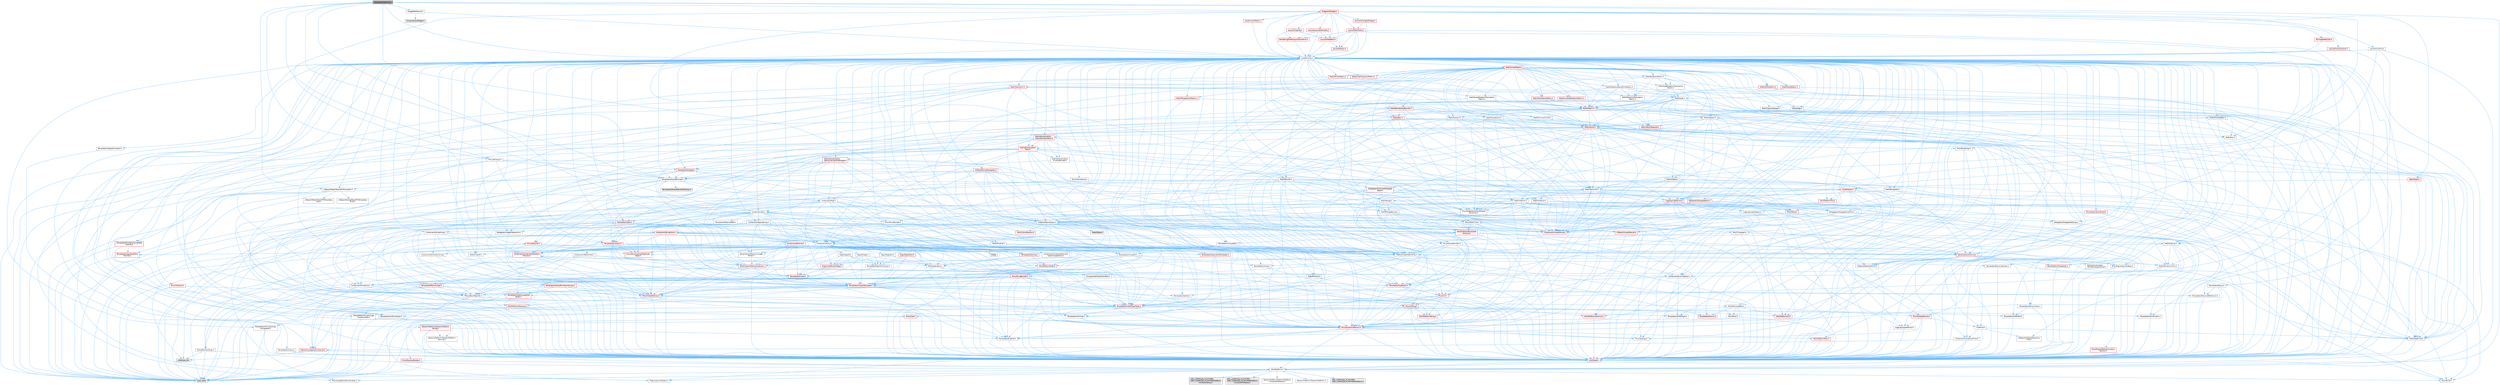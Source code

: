 digraph "DesignerExtension.h"
{
 // INTERACTIVE_SVG=YES
 // LATEX_PDF_SIZE
  bgcolor="transparent";
  edge [fontname=Helvetica,fontsize=10,labelfontname=Helvetica,labelfontsize=10];
  node [fontname=Helvetica,fontsize=10,shape=box,height=0.2,width=0.4];
  Node1 [id="Node000001",label="DesignerExtension.h",height=0.2,width=0.4,color="gray40", fillcolor="grey60", style="filled", fontcolor="black",tooltip=" "];
  Node1 -> Node2 [id="edge1_Node000001_Node000002",color="steelblue1",style="solid",tooltip=" "];
  Node2 [id="Node000002",label="Containers/Array.h",height=0.2,width=0.4,color="grey40", fillcolor="white", style="filled",URL="$df/dd0/Array_8h.html",tooltip=" "];
  Node2 -> Node3 [id="edge2_Node000002_Node000003",color="steelblue1",style="solid",tooltip=" "];
  Node3 [id="Node000003",label="CoreTypes.h",height=0.2,width=0.4,color="red", fillcolor="#FFF0F0", style="filled",URL="$dc/dec/CoreTypes_8h.html",tooltip=" "];
  Node3 -> Node4 [id="edge3_Node000003_Node000004",color="steelblue1",style="solid",tooltip=" "];
  Node4 [id="Node000004",label="HAL/Platform.h",height=0.2,width=0.4,color="grey40", fillcolor="white", style="filled",URL="$d9/dd0/Platform_8h.html",tooltip=" "];
  Node4 -> Node5 [id="edge4_Node000004_Node000005",color="steelblue1",style="solid",tooltip=" "];
  Node5 [id="Node000005",label="Misc/Build.h",height=0.2,width=0.4,color="grey40", fillcolor="white", style="filled",URL="$d3/dbb/Build_8h.html",tooltip=" "];
  Node4 -> Node6 [id="edge5_Node000004_Node000006",color="steelblue1",style="solid",tooltip=" "];
  Node6 [id="Node000006",label="Misc/LargeWorldCoordinates.h",height=0.2,width=0.4,color="grey40", fillcolor="white", style="filled",URL="$d2/dcb/LargeWorldCoordinates_8h.html",tooltip=" "];
  Node4 -> Node7 [id="edge6_Node000004_Node000007",color="steelblue1",style="solid",tooltip=" "];
  Node7 [id="Node000007",label="type_traits",height=0.2,width=0.4,color="grey60", fillcolor="#E0E0E0", style="filled",tooltip=" "];
  Node4 -> Node8 [id="edge7_Node000004_Node000008",color="steelblue1",style="solid",tooltip=" "];
  Node8 [id="Node000008",label="PreprocessorHelpers.h",height=0.2,width=0.4,color="grey40", fillcolor="white", style="filled",URL="$db/ddb/PreprocessorHelpers_8h.html",tooltip=" "];
  Node4 -> Node9 [id="edge8_Node000004_Node000009",color="steelblue1",style="solid",tooltip=" "];
  Node9 [id="Node000009",label="UBT_COMPILED_PLATFORM\l/UBT_COMPILED_PLATFORMPlatform\lCompilerPreSetup.h",height=0.2,width=0.4,color="grey60", fillcolor="#E0E0E0", style="filled",tooltip=" "];
  Node4 -> Node10 [id="edge9_Node000004_Node000010",color="steelblue1",style="solid",tooltip=" "];
  Node10 [id="Node000010",label="GenericPlatform/GenericPlatform\lCompilerPreSetup.h",height=0.2,width=0.4,color="grey40", fillcolor="white", style="filled",URL="$d9/dc8/GenericPlatformCompilerPreSetup_8h.html",tooltip=" "];
  Node4 -> Node11 [id="edge10_Node000004_Node000011",color="steelblue1",style="solid",tooltip=" "];
  Node11 [id="Node000011",label="GenericPlatform/GenericPlatform.h",height=0.2,width=0.4,color="grey40", fillcolor="white", style="filled",URL="$d6/d84/GenericPlatform_8h.html",tooltip=" "];
  Node4 -> Node12 [id="edge11_Node000004_Node000012",color="steelblue1",style="solid",tooltip=" "];
  Node12 [id="Node000012",label="UBT_COMPILED_PLATFORM\l/UBT_COMPILED_PLATFORMPlatform.h",height=0.2,width=0.4,color="grey60", fillcolor="#E0E0E0", style="filled",tooltip=" "];
  Node4 -> Node13 [id="edge12_Node000004_Node000013",color="steelblue1",style="solid",tooltip=" "];
  Node13 [id="Node000013",label="UBT_COMPILED_PLATFORM\l/UBT_COMPILED_PLATFORMPlatform\lCompilerSetup.h",height=0.2,width=0.4,color="grey60", fillcolor="#E0E0E0", style="filled",tooltip=" "];
  Node2 -> Node17 [id="edge13_Node000002_Node000017",color="steelblue1",style="solid",tooltip=" "];
  Node17 [id="Node000017",label="Misc/AssertionMacros.h",height=0.2,width=0.4,color="red", fillcolor="#FFF0F0", style="filled",URL="$d0/dfa/AssertionMacros_8h.html",tooltip=" "];
  Node17 -> Node3 [id="edge14_Node000017_Node000003",color="steelblue1",style="solid",tooltip=" "];
  Node17 -> Node4 [id="edge15_Node000017_Node000004",color="steelblue1",style="solid",tooltip=" "];
  Node17 -> Node18 [id="edge16_Node000017_Node000018",color="steelblue1",style="solid",tooltip=" "];
  Node18 [id="Node000018",label="HAL/PlatformMisc.h",height=0.2,width=0.4,color="red", fillcolor="#FFF0F0", style="filled",URL="$d0/df5/PlatformMisc_8h.html",tooltip=" "];
  Node18 -> Node3 [id="edge17_Node000018_Node000003",color="steelblue1",style="solid",tooltip=" "];
  Node17 -> Node8 [id="edge18_Node000017_Node000008",color="steelblue1",style="solid",tooltip=" "];
  Node17 -> Node54 [id="edge19_Node000017_Node000054",color="steelblue1",style="solid",tooltip=" "];
  Node54 [id="Node000054",label="Templates/EnableIf.h",height=0.2,width=0.4,color="grey40", fillcolor="white", style="filled",URL="$d7/d60/EnableIf_8h.html",tooltip=" "];
  Node54 -> Node3 [id="edge20_Node000054_Node000003",color="steelblue1",style="solid",tooltip=" "];
  Node17 -> Node60 [id="edge21_Node000017_Node000060",color="steelblue1",style="solid",tooltip=" "];
  Node60 [id="Node000060",label="Misc/VarArgs.h",height=0.2,width=0.4,color="grey40", fillcolor="white", style="filled",URL="$d5/d6f/VarArgs_8h.html",tooltip=" "];
  Node60 -> Node3 [id="edge22_Node000060_Node000003",color="steelblue1",style="solid",tooltip=" "];
  Node2 -> Node68 [id="edge23_Node000002_Node000068",color="steelblue1",style="solid",tooltip=" "];
  Node68 [id="Node000068",label="Misc/IntrusiveUnsetOptional\lState.h",height=0.2,width=0.4,color="red", fillcolor="#FFF0F0", style="filled",URL="$d2/d0a/IntrusiveUnsetOptionalState_8h.html",tooltip=" "];
  Node2 -> Node70 [id="edge24_Node000002_Node000070",color="steelblue1",style="solid",tooltip=" "];
  Node70 [id="Node000070",label="Misc/ReverseIterate.h",height=0.2,width=0.4,color="red", fillcolor="#FFF0F0", style="filled",URL="$db/de3/ReverseIterate_8h.html",tooltip=" "];
  Node70 -> Node4 [id="edge25_Node000070_Node000004",color="steelblue1",style="solid",tooltip=" "];
  Node2 -> Node72 [id="edge26_Node000002_Node000072",color="steelblue1",style="solid",tooltip=" "];
  Node72 [id="Node000072",label="HAL/UnrealMemory.h",height=0.2,width=0.4,color="red", fillcolor="#FFF0F0", style="filled",URL="$d9/d96/UnrealMemory_8h.html",tooltip=" "];
  Node72 -> Node3 [id="edge27_Node000072_Node000003",color="steelblue1",style="solid",tooltip=" "];
  Node72 -> Node76 [id="edge28_Node000072_Node000076",color="steelblue1",style="solid",tooltip=" "];
  Node76 [id="Node000076",label="HAL/MemoryBase.h",height=0.2,width=0.4,color="grey40", fillcolor="white", style="filled",URL="$d6/d9f/MemoryBase_8h.html",tooltip=" "];
  Node76 -> Node3 [id="edge29_Node000076_Node000003",color="steelblue1",style="solid",tooltip=" "];
  Node76 -> Node47 [id="edge30_Node000076_Node000047",color="steelblue1",style="solid",tooltip=" "];
  Node47 [id="Node000047",label="HAL/PlatformAtomics.h",height=0.2,width=0.4,color="red", fillcolor="#FFF0F0", style="filled",URL="$d3/d36/PlatformAtomics_8h.html",tooltip=" "];
  Node47 -> Node3 [id="edge31_Node000047_Node000003",color="steelblue1",style="solid",tooltip=" "];
  Node76 -> Node30 [id="edge32_Node000076_Node000030",color="steelblue1",style="solid",tooltip=" "];
  Node30 [id="Node000030",label="HAL/PlatformCrt.h",height=0.2,width=0.4,color="red", fillcolor="#FFF0F0", style="filled",URL="$d8/d75/PlatformCrt_8h.html",tooltip=" "];
  Node76 -> Node77 [id="edge33_Node000076_Node000077",color="steelblue1",style="solid",tooltip=" "];
  Node77 [id="Node000077",label="Misc/Exec.h",height=0.2,width=0.4,color="grey40", fillcolor="white", style="filled",URL="$de/ddb/Exec_8h.html",tooltip=" "];
  Node77 -> Node3 [id="edge34_Node000077_Node000003",color="steelblue1",style="solid",tooltip=" "];
  Node77 -> Node17 [id="edge35_Node000077_Node000017",color="steelblue1",style="solid",tooltip=" "];
  Node76 -> Node78 [id="edge36_Node000076_Node000078",color="steelblue1",style="solid",tooltip=" "];
  Node78 [id="Node000078",label="Misc/OutputDevice.h",height=0.2,width=0.4,color="red", fillcolor="#FFF0F0", style="filled",URL="$d7/d32/OutputDevice_8h.html",tooltip=" "];
  Node78 -> Node25 [id="edge37_Node000078_Node000025",color="steelblue1",style="solid",tooltip=" "];
  Node25 [id="Node000025",label="CoreFwd.h",height=0.2,width=0.4,color="grey40", fillcolor="white", style="filled",URL="$d1/d1e/CoreFwd_8h.html",tooltip=" "];
  Node25 -> Node3 [id="edge38_Node000025_Node000003",color="steelblue1",style="solid",tooltip=" "];
  Node25 -> Node26 [id="edge39_Node000025_Node000026",color="steelblue1",style="solid",tooltip=" "];
  Node26 [id="Node000026",label="Containers/ContainersFwd.h",height=0.2,width=0.4,color="grey40", fillcolor="white", style="filled",URL="$d4/d0a/ContainersFwd_8h.html",tooltip=" "];
  Node26 -> Node4 [id="edge40_Node000026_Node000004",color="steelblue1",style="solid",tooltip=" "];
  Node26 -> Node3 [id="edge41_Node000026_Node000003",color="steelblue1",style="solid",tooltip=" "];
  Node26 -> Node23 [id="edge42_Node000026_Node000023",color="steelblue1",style="solid",tooltip=" "];
  Node23 [id="Node000023",label="Traits/IsContiguousContainer.h",height=0.2,width=0.4,color="red", fillcolor="#FFF0F0", style="filled",URL="$d5/d3c/IsContiguousContainer_8h.html",tooltip=" "];
  Node23 -> Node3 [id="edge43_Node000023_Node000003",color="steelblue1",style="solid",tooltip=" "];
  Node23 -> Node22 [id="edge44_Node000023_Node000022",color="steelblue1",style="solid",tooltip=" "];
  Node22 [id="Node000022",label="initializer_list",height=0.2,width=0.4,color="grey60", fillcolor="#E0E0E0", style="filled",tooltip=" "];
  Node25 -> Node27 [id="edge45_Node000025_Node000027",color="steelblue1",style="solid",tooltip=" "];
  Node27 [id="Node000027",label="Math/MathFwd.h",height=0.2,width=0.4,color="grey40", fillcolor="white", style="filled",URL="$d2/d10/MathFwd_8h.html",tooltip=" "];
  Node27 -> Node4 [id="edge46_Node000027_Node000004",color="steelblue1",style="solid",tooltip=" "];
  Node25 -> Node28 [id="edge47_Node000025_Node000028",color="steelblue1",style="solid",tooltip=" "];
  Node28 [id="Node000028",label="UObject/UObjectHierarchy\lFwd.h",height=0.2,width=0.4,color="grey40", fillcolor="white", style="filled",URL="$d3/d13/UObjectHierarchyFwd_8h.html",tooltip=" "];
  Node78 -> Node3 [id="edge48_Node000078_Node000003",color="steelblue1",style="solid",tooltip=" "];
  Node78 -> Node79 [id="edge49_Node000078_Node000079",color="steelblue1",style="solid",tooltip=" "];
  Node79 [id="Node000079",label="Logging/LogVerbosity.h",height=0.2,width=0.4,color="grey40", fillcolor="white", style="filled",URL="$d2/d8f/LogVerbosity_8h.html",tooltip=" "];
  Node79 -> Node3 [id="edge50_Node000079_Node000003",color="steelblue1",style="solid",tooltip=" "];
  Node78 -> Node60 [id="edge51_Node000078_Node000060",color="steelblue1",style="solid",tooltip=" "];
  Node76 -> Node80 [id="edge52_Node000076_Node000080",color="steelblue1",style="solid",tooltip=" "];
  Node80 [id="Node000080",label="Templates/Atomic.h",height=0.2,width=0.4,color="red", fillcolor="#FFF0F0", style="filled",URL="$d3/d91/Atomic_8h.html",tooltip=" "];
  Node72 -> Node89 [id="edge53_Node000072_Node000089",color="steelblue1",style="solid",tooltip=" "];
  Node89 [id="Node000089",label="HAL/PlatformMemory.h",height=0.2,width=0.4,color="red", fillcolor="#FFF0F0", style="filled",URL="$de/d68/PlatformMemory_8h.html",tooltip=" "];
  Node89 -> Node3 [id="edge54_Node000089_Node000003",color="steelblue1",style="solid",tooltip=" "];
  Node72 -> Node92 [id="edge55_Node000072_Node000092",color="steelblue1",style="solid",tooltip=" "];
  Node92 [id="Node000092",label="Templates/IsPointer.h",height=0.2,width=0.4,color="grey40", fillcolor="white", style="filled",URL="$d7/d05/IsPointer_8h.html",tooltip=" "];
  Node92 -> Node3 [id="edge56_Node000092_Node000003",color="steelblue1",style="solid",tooltip=" "];
  Node2 -> Node93 [id="edge57_Node000002_Node000093",color="steelblue1",style="solid",tooltip=" "];
  Node93 [id="Node000093",label="Templates/UnrealTypeTraits.h",height=0.2,width=0.4,color="red", fillcolor="#FFF0F0", style="filled",URL="$d2/d2d/UnrealTypeTraits_8h.html",tooltip=" "];
  Node93 -> Node3 [id="edge58_Node000093_Node000003",color="steelblue1",style="solid",tooltip=" "];
  Node93 -> Node92 [id="edge59_Node000093_Node000092",color="steelblue1",style="solid",tooltip=" "];
  Node93 -> Node17 [id="edge60_Node000093_Node000017",color="steelblue1",style="solid",tooltip=" "];
  Node93 -> Node85 [id="edge61_Node000093_Node000085",color="steelblue1",style="solid",tooltip=" "];
  Node85 [id="Node000085",label="Templates/AndOrNot.h",height=0.2,width=0.4,color="grey40", fillcolor="white", style="filled",URL="$db/d0a/AndOrNot_8h.html",tooltip=" "];
  Node85 -> Node3 [id="edge62_Node000085_Node000003",color="steelblue1",style="solid",tooltip=" "];
  Node93 -> Node54 [id="edge63_Node000093_Node000054",color="steelblue1",style="solid",tooltip=" "];
  Node93 -> Node94 [id="edge64_Node000093_Node000094",color="steelblue1",style="solid",tooltip=" "];
  Node94 [id="Node000094",label="Templates/IsArithmetic.h",height=0.2,width=0.4,color="grey40", fillcolor="white", style="filled",URL="$d2/d5d/IsArithmetic_8h.html",tooltip=" "];
  Node94 -> Node3 [id="edge65_Node000094_Node000003",color="steelblue1",style="solid",tooltip=" "];
  Node93 -> Node96 [id="edge66_Node000093_Node000096",color="steelblue1",style="solid",tooltip=" "];
  Node96 [id="Node000096",label="Templates/IsPODType.h",height=0.2,width=0.4,color="grey40", fillcolor="white", style="filled",URL="$d7/db1/IsPODType_8h.html",tooltip=" "];
  Node96 -> Node3 [id="edge67_Node000096_Node000003",color="steelblue1",style="solid",tooltip=" "];
  Node93 -> Node97 [id="edge68_Node000093_Node000097",color="steelblue1",style="solid",tooltip=" "];
  Node97 [id="Node000097",label="Templates/IsUECoreType.h",height=0.2,width=0.4,color="grey40", fillcolor="white", style="filled",URL="$d1/db8/IsUECoreType_8h.html",tooltip=" "];
  Node97 -> Node3 [id="edge69_Node000097_Node000003",color="steelblue1",style="solid",tooltip=" "];
  Node97 -> Node7 [id="edge70_Node000097_Node000007",color="steelblue1",style="solid",tooltip=" "];
  Node93 -> Node86 [id="edge71_Node000093_Node000086",color="steelblue1",style="solid",tooltip=" "];
  Node86 [id="Node000086",label="Templates/IsTriviallyCopy\lConstructible.h",height=0.2,width=0.4,color="grey40", fillcolor="white", style="filled",URL="$d3/d78/IsTriviallyCopyConstructible_8h.html",tooltip=" "];
  Node86 -> Node3 [id="edge72_Node000086_Node000003",color="steelblue1",style="solid",tooltip=" "];
  Node86 -> Node7 [id="edge73_Node000086_Node000007",color="steelblue1",style="solid",tooltip=" "];
  Node2 -> Node98 [id="edge74_Node000002_Node000098",color="steelblue1",style="solid",tooltip=" "];
  Node98 [id="Node000098",label="Templates/UnrealTemplate.h",height=0.2,width=0.4,color="red", fillcolor="#FFF0F0", style="filled",URL="$d4/d24/UnrealTemplate_8h.html",tooltip=" "];
  Node98 -> Node3 [id="edge75_Node000098_Node000003",color="steelblue1",style="solid",tooltip=" "];
  Node98 -> Node92 [id="edge76_Node000098_Node000092",color="steelblue1",style="solid",tooltip=" "];
  Node98 -> Node72 [id="edge77_Node000098_Node000072",color="steelblue1",style="solid",tooltip=" "];
  Node98 -> Node93 [id="edge78_Node000098_Node000093",color="steelblue1",style="solid",tooltip=" "];
  Node98 -> Node101 [id="edge79_Node000098_Node000101",color="steelblue1",style="solid",tooltip=" "];
  Node101 [id="Node000101",label="Templates/RemoveReference.h",height=0.2,width=0.4,color="grey40", fillcolor="white", style="filled",URL="$da/dbe/RemoveReference_8h.html",tooltip=" "];
  Node101 -> Node3 [id="edge80_Node000101_Node000003",color="steelblue1",style="solid",tooltip=" "];
  Node98 -> Node62 [id="edge81_Node000098_Node000062",color="steelblue1",style="solid",tooltip=" "];
  Node62 [id="Node000062",label="Templates/Requires.h",height=0.2,width=0.4,color="grey40", fillcolor="white", style="filled",URL="$dc/d96/Requires_8h.html",tooltip=" "];
  Node62 -> Node54 [id="edge82_Node000062_Node000054",color="steelblue1",style="solid",tooltip=" "];
  Node62 -> Node7 [id="edge83_Node000062_Node000007",color="steelblue1",style="solid",tooltip=" "];
  Node98 -> Node102 [id="edge84_Node000098_Node000102",color="steelblue1",style="solid",tooltip=" "];
  Node102 [id="Node000102",label="Templates/TypeCompatible\lBytes.h",height=0.2,width=0.4,color="red", fillcolor="#FFF0F0", style="filled",URL="$df/d0a/TypeCompatibleBytes_8h.html",tooltip=" "];
  Node102 -> Node3 [id="edge85_Node000102_Node000003",color="steelblue1",style="solid",tooltip=" "];
  Node102 -> Node7 [id="edge86_Node000102_Node000007",color="steelblue1",style="solid",tooltip=" "];
  Node98 -> Node63 [id="edge87_Node000098_Node000063",color="steelblue1",style="solid",tooltip=" "];
  Node63 [id="Node000063",label="Templates/Identity.h",height=0.2,width=0.4,color="grey40", fillcolor="white", style="filled",URL="$d0/dd5/Identity_8h.html",tooltip=" "];
  Node98 -> Node23 [id="edge88_Node000098_Node000023",color="steelblue1",style="solid",tooltip=" "];
  Node98 -> Node7 [id="edge89_Node000098_Node000007",color="steelblue1",style="solid",tooltip=" "];
  Node2 -> Node104 [id="edge90_Node000002_Node000104",color="steelblue1",style="solid",tooltip=" "];
  Node104 [id="Node000104",label="Containers/AllowShrinking.h",height=0.2,width=0.4,color="grey40", fillcolor="white", style="filled",URL="$d7/d1a/AllowShrinking_8h.html",tooltip=" "];
  Node104 -> Node3 [id="edge91_Node000104_Node000003",color="steelblue1",style="solid",tooltip=" "];
  Node2 -> Node105 [id="edge92_Node000002_Node000105",color="steelblue1",style="solid",tooltip=" "];
  Node105 [id="Node000105",label="Containers/ContainerAllocation\lPolicies.h",height=0.2,width=0.4,color="red", fillcolor="#FFF0F0", style="filled",URL="$d7/dff/ContainerAllocationPolicies_8h.html",tooltip=" "];
  Node105 -> Node3 [id="edge93_Node000105_Node000003",color="steelblue1",style="solid",tooltip=" "];
  Node105 -> Node105 [id="edge94_Node000105_Node000105",color="steelblue1",style="solid",tooltip=" "];
  Node105 -> Node107 [id="edge95_Node000105_Node000107",color="steelblue1",style="solid",tooltip=" "];
  Node107 [id="Node000107",label="HAL/PlatformMath.h",height=0.2,width=0.4,color="red", fillcolor="#FFF0F0", style="filled",URL="$dc/d53/PlatformMath_8h.html",tooltip=" "];
  Node107 -> Node3 [id="edge96_Node000107_Node000003",color="steelblue1",style="solid",tooltip=" "];
  Node105 -> Node72 [id="edge97_Node000105_Node000072",color="steelblue1",style="solid",tooltip=" "];
  Node105 -> Node40 [id="edge98_Node000105_Node000040",color="steelblue1",style="solid",tooltip=" "];
  Node40 [id="Node000040",label="Math/NumericLimits.h",height=0.2,width=0.4,color="grey40", fillcolor="white", style="filled",URL="$df/d1b/NumericLimits_8h.html",tooltip=" "];
  Node40 -> Node3 [id="edge99_Node000040_Node000003",color="steelblue1",style="solid",tooltip=" "];
  Node105 -> Node17 [id="edge100_Node000105_Node000017",color="steelblue1",style="solid",tooltip=" "];
  Node105 -> Node116 [id="edge101_Node000105_Node000116",color="steelblue1",style="solid",tooltip=" "];
  Node116 [id="Node000116",label="Templates/MemoryOps.h",height=0.2,width=0.4,color="red", fillcolor="#FFF0F0", style="filled",URL="$db/dea/MemoryOps_8h.html",tooltip=" "];
  Node116 -> Node3 [id="edge102_Node000116_Node000003",color="steelblue1",style="solid",tooltip=" "];
  Node116 -> Node72 [id="edge103_Node000116_Node000072",color="steelblue1",style="solid",tooltip=" "];
  Node116 -> Node87 [id="edge104_Node000116_Node000087",color="steelblue1",style="solid",tooltip=" "];
  Node87 [id="Node000087",label="Templates/IsTriviallyCopy\lAssignable.h",height=0.2,width=0.4,color="grey40", fillcolor="white", style="filled",URL="$d2/df2/IsTriviallyCopyAssignable_8h.html",tooltip=" "];
  Node87 -> Node3 [id="edge105_Node000087_Node000003",color="steelblue1",style="solid",tooltip=" "];
  Node87 -> Node7 [id="edge106_Node000087_Node000007",color="steelblue1",style="solid",tooltip=" "];
  Node116 -> Node86 [id="edge107_Node000116_Node000086",color="steelblue1",style="solid",tooltip=" "];
  Node116 -> Node62 [id="edge108_Node000116_Node000062",color="steelblue1",style="solid",tooltip=" "];
  Node116 -> Node93 [id="edge109_Node000116_Node000093",color="steelblue1",style="solid",tooltip=" "];
  Node116 -> Node7 [id="edge110_Node000116_Node000007",color="steelblue1",style="solid",tooltip=" "];
  Node105 -> Node102 [id="edge111_Node000105_Node000102",color="steelblue1",style="solid",tooltip=" "];
  Node105 -> Node7 [id="edge112_Node000105_Node000007",color="steelblue1",style="solid",tooltip=" "];
  Node2 -> Node117 [id="edge113_Node000002_Node000117",color="steelblue1",style="solid",tooltip=" "];
  Node117 [id="Node000117",label="Containers/ContainerElement\lTypeCompatibility.h",height=0.2,width=0.4,color="grey40", fillcolor="white", style="filled",URL="$df/ddf/ContainerElementTypeCompatibility_8h.html",tooltip=" "];
  Node117 -> Node3 [id="edge114_Node000117_Node000003",color="steelblue1",style="solid",tooltip=" "];
  Node117 -> Node93 [id="edge115_Node000117_Node000093",color="steelblue1",style="solid",tooltip=" "];
  Node2 -> Node118 [id="edge116_Node000002_Node000118",color="steelblue1",style="solid",tooltip=" "];
  Node118 [id="Node000118",label="Serialization/Archive.h",height=0.2,width=0.4,color="red", fillcolor="#FFF0F0", style="filled",URL="$d7/d3b/Archive_8h.html",tooltip=" "];
  Node118 -> Node25 [id="edge117_Node000118_Node000025",color="steelblue1",style="solid",tooltip=" "];
  Node118 -> Node3 [id="edge118_Node000118_Node000003",color="steelblue1",style="solid",tooltip=" "];
  Node118 -> Node119 [id="edge119_Node000118_Node000119",color="steelblue1",style="solid",tooltip=" "];
  Node119 [id="Node000119",label="HAL/PlatformProperties.h",height=0.2,width=0.4,color="red", fillcolor="#FFF0F0", style="filled",URL="$d9/db0/PlatformProperties_8h.html",tooltip=" "];
  Node119 -> Node3 [id="edge120_Node000119_Node000003",color="steelblue1",style="solid",tooltip=" "];
  Node118 -> Node122 [id="edge121_Node000118_Node000122",color="steelblue1",style="solid",tooltip=" "];
  Node122 [id="Node000122",label="Internationalization\l/TextNamespaceFwd.h",height=0.2,width=0.4,color="grey40", fillcolor="white", style="filled",URL="$d8/d97/TextNamespaceFwd_8h.html",tooltip=" "];
  Node122 -> Node3 [id="edge122_Node000122_Node000003",color="steelblue1",style="solid",tooltip=" "];
  Node118 -> Node27 [id="edge123_Node000118_Node000027",color="steelblue1",style="solid",tooltip=" "];
  Node118 -> Node17 [id="edge124_Node000118_Node000017",color="steelblue1",style="solid",tooltip=" "];
  Node118 -> Node5 [id="edge125_Node000118_Node000005",color="steelblue1",style="solid",tooltip=" "];
  Node118 -> Node123 [id="edge126_Node000118_Node000123",color="steelblue1",style="solid",tooltip=" "];
  Node123 [id="Node000123",label="Misc/EngineVersionBase.h",height=0.2,width=0.4,color="grey40", fillcolor="white", style="filled",URL="$d5/d2b/EngineVersionBase_8h.html",tooltip=" "];
  Node123 -> Node3 [id="edge127_Node000123_Node000003",color="steelblue1",style="solid",tooltip=" "];
  Node118 -> Node60 [id="edge128_Node000118_Node000060",color="steelblue1",style="solid",tooltip=" "];
  Node118 -> Node54 [id="edge129_Node000118_Node000054",color="steelblue1",style="solid",tooltip=" "];
  Node118 -> Node126 [id="edge130_Node000118_Node000126",color="steelblue1",style="solid",tooltip=" "];
  Node126 [id="Node000126",label="Templates/IsEnumClass.h",height=0.2,width=0.4,color="grey40", fillcolor="white", style="filled",URL="$d7/d15/IsEnumClass_8h.html",tooltip=" "];
  Node126 -> Node3 [id="edge131_Node000126_Node000003",color="steelblue1",style="solid",tooltip=" "];
  Node126 -> Node85 [id="edge132_Node000126_Node000085",color="steelblue1",style="solid",tooltip=" "];
  Node118 -> Node98 [id="edge133_Node000118_Node000098",color="steelblue1",style="solid",tooltip=" "];
  Node118 -> Node127 [id="edge134_Node000118_Node000127",color="steelblue1",style="solid",tooltip=" "];
  Node127 [id="Node000127",label="UObject/ObjectVersion.h",height=0.2,width=0.4,color="grey40", fillcolor="white", style="filled",URL="$da/d63/ObjectVersion_8h.html",tooltip=" "];
  Node127 -> Node3 [id="edge135_Node000127_Node000003",color="steelblue1",style="solid",tooltip=" "];
  Node2 -> Node128 [id="edge136_Node000002_Node000128",color="steelblue1",style="solid",tooltip=" "];
  Node128 [id="Node000128",label="Serialization/MemoryImage\lWriter.h",height=0.2,width=0.4,color="grey40", fillcolor="white", style="filled",URL="$d0/d08/MemoryImageWriter_8h.html",tooltip=" "];
  Node128 -> Node3 [id="edge137_Node000128_Node000003",color="steelblue1",style="solid",tooltip=" "];
  Node128 -> Node129 [id="edge138_Node000128_Node000129",color="steelblue1",style="solid",tooltip=" "];
  Node129 [id="Node000129",label="Serialization/MemoryLayout.h",height=0.2,width=0.4,color="red", fillcolor="#FFF0F0", style="filled",URL="$d7/d66/MemoryLayout_8h.html",tooltip=" "];
  Node129 -> Node132 [id="edge139_Node000129_Node000132",color="steelblue1",style="solid",tooltip=" "];
  Node132 [id="Node000132",label="Containers/EnumAsByte.h",height=0.2,width=0.4,color="grey40", fillcolor="white", style="filled",URL="$d6/d9a/EnumAsByte_8h.html",tooltip=" "];
  Node132 -> Node3 [id="edge140_Node000132_Node000003",color="steelblue1",style="solid",tooltip=" "];
  Node132 -> Node96 [id="edge141_Node000132_Node000096",color="steelblue1",style="solid",tooltip=" "];
  Node132 -> Node133 [id="edge142_Node000132_Node000133",color="steelblue1",style="solid",tooltip=" "];
  Node133 [id="Node000133",label="Templates/TypeHash.h",height=0.2,width=0.4,color="red", fillcolor="#FFF0F0", style="filled",URL="$d1/d62/TypeHash_8h.html",tooltip=" "];
  Node133 -> Node3 [id="edge143_Node000133_Node000003",color="steelblue1",style="solid",tooltip=" "];
  Node133 -> Node62 [id="edge144_Node000133_Node000062",color="steelblue1",style="solid",tooltip=" "];
  Node133 -> Node134 [id="edge145_Node000133_Node000134",color="steelblue1",style="solid",tooltip=" "];
  Node134 [id="Node000134",label="Misc/Crc.h",height=0.2,width=0.4,color="red", fillcolor="#FFF0F0", style="filled",URL="$d4/dd2/Crc_8h.html",tooltip=" "];
  Node134 -> Node3 [id="edge146_Node000134_Node000003",color="steelblue1",style="solid",tooltip=" "];
  Node134 -> Node74 [id="edge147_Node000134_Node000074",color="steelblue1",style="solid",tooltip=" "];
  Node74 [id="Node000074",label="HAL/PlatformString.h",height=0.2,width=0.4,color="red", fillcolor="#FFF0F0", style="filled",URL="$db/db5/PlatformString_8h.html",tooltip=" "];
  Node74 -> Node3 [id="edge148_Node000074_Node000003",color="steelblue1",style="solid",tooltip=" "];
  Node134 -> Node17 [id="edge149_Node000134_Node000017",color="steelblue1",style="solid",tooltip=" "];
  Node134 -> Node135 [id="edge150_Node000134_Node000135",color="steelblue1",style="solid",tooltip=" "];
  Node135 [id="Node000135",label="Misc/CString.h",height=0.2,width=0.4,color="red", fillcolor="#FFF0F0", style="filled",URL="$d2/d49/CString_8h.html",tooltip=" "];
  Node135 -> Node3 [id="edge151_Node000135_Node000003",color="steelblue1",style="solid",tooltip=" "];
  Node135 -> Node30 [id="edge152_Node000135_Node000030",color="steelblue1",style="solid",tooltip=" "];
  Node135 -> Node74 [id="edge153_Node000135_Node000074",color="steelblue1",style="solid",tooltip=" "];
  Node135 -> Node17 [id="edge154_Node000135_Node000017",color="steelblue1",style="solid",tooltip=" "];
  Node135 -> Node136 [id="edge155_Node000135_Node000136",color="steelblue1",style="solid",tooltip=" "];
  Node136 [id="Node000136",label="Misc/Char.h",height=0.2,width=0.4,color="red", fillcolor="#FFF0F0", style="filled",URL="$d0/d58/Char_8h.html",tooltip=" "];
  Node136 -> Node3 [id="edge156_Node000136_Node000003",color="steelblue1",style="solid",tooltip=" "];
  Node136 -> Node7 [id="edge157_Node000136_Node000007",color="steelblue1",style="solid",tooltip=" "];
  Node135 -> Node60 [id="edge158_Node000135_Node000060",color="steelblue1",style="solid",tooltip=" "];
  Node134 -> Node136 [id="edge159_Node000134_Node000136",color="steelblue1",style="solid",tooltip=" "];
  Node134 -> Node93 [id="edge160_Node000134_Node000093",color="steelblue1",style="solid",tooltip=" "];
  Node133 -> Node7 [id="edge161_Node000133_Node000007",color="steelblue1",style="solid",tooltip=" "];
  Node129 -> Node20 [id="edge162_Node000129_Node000020",color="steelblue1",style="solid",tooltip=" "];
  Node20 [id="Node000020",label="Containers/StringFwd.h",height=0.2,width=0.4,color="grey40", fillcolor="white", style="filled",URL="$df/d37/StringFwd_8h.html",tooltip=" "];
  Node20 -> Node3 [id="edge163_Node000020_Node000003",color="steelblue1",style="solid",tooltip=" "];
  Node20 -> Node21 [id="edge164_Node000020_Node000021",color="steelblue1",style="solid",tooltip=" "];
  Node21 [id="Node000021",label="Traits/ElementType.h",height=0.2,width=0.4,color="grey40", fillcolor="white", style="filled",URL="$d5/d4f/ElementType_8h.html",tooltip=" "];
  Node21 -> Node4 [id="edge165_Node000021_Node000004",color="steelblue1",style="solid",tooltip=" "];
  Node21 -> Node22 [id="edge166_Node000021_Node000022",color="steelblue1",style="solid",tooltip=" "];
  Node21 -> Node7 [id="edge167_Node000021_Node000007",color="steelblue1",style="solid",tooltip=" "];
  Node20 -> Node23 [id="edge168_Node000020_Node000023",color="steelblue1",style="solid",tooltip=" "];
  Node129 -> Node72 [id="edge169_Node000129_Node000072",color="steelblue1",style="solid",tooltip=" "];
  Node129 -> Node54 [id="edge170_Node000129_Node000054",color="steelblue1",style="solid",tooltip=" "];
  Node129 -> Node98 [id="edge171_Node000129_Node000098",color="steelblue1",style="solid",tooltip=" "];
  Node2 -> Node142 [id="edge172_Node000002_Node000142",color="steelblue1",style="solid",tooltip=" "];
  Node142 [id="Node000142",label="Algo/Heapify.h",height=0.2,width=0.4,color="grey40", fillcolor="white", style="filled",URL="$d0/d2a/Heapify_8h.html",tooltip=" "];
  Node142 -> Node143 [id="edge173_Node000142_Node000143",color="steelblue1",style="solid",tooltip=" "];
  Node143 [id="Node000143",label="Algo/Impl/BinaryHeap.h",height=0.2,width=0.4,color="red", fillcolor="#FFF0F0", style="filled",URL="$d7/da3/Algo_2Impl_2BinaryHeap_8h.html",tooltip=" "];
  Node143 -> Node144 [id="edge174_Node000143_Node000144",color="steelblue1",style="solid",tooltip=" "];
  Node144 [id="Node000144",label="Templates/Invoke.h",height=0.2,width=0.4,color="red", fillcolor="#FFF0F0", style="filled",URL="$d7/deb/Invoke_8h.html",tooltip=" "];
  Node144 -> Node3 [id="edge175_Node000144_Node000003",color="steelblue1",style="solid",tooltip=" "];
  Node144 -> Node98 [id="edge176_Node000144_Node000098",color="steelblue1",style="solid",tooltip=" "];
  Node144 -> Node7 [id="edge177_Node000144_Node000007",color="steelblue1",style="solid",tooltip=" "];
  Node143 -> Node7 [id="edge178_Node000143_Node000007",color="steelblue1",style="solid",tooltip=" "];
  Node142 -> Node148 [id="edge179_Node000142_Node000148",color="steelblue1",style="solid",tooltip=" "];
  Node148 [id="Node000148",label="Templates/IdentityFunctor.h",height=0.2,width=0.4,color="grey40", fillcolor="white", style="filled",URL="$d7/d2e/IdentityFunctor_8h.html",tooltip=" "];
  Node148 -> Node4 [id="edge180_Node000148_Node000004",color="steelblue1",style="solid",tooltip=" "];
  Node142 -> Node144 [id="edge181_Node000142_Node000144",color="steelblue1",style="solid",tooltip=" "];
  Node142 -> Node149 [id="edge182_Node000142_Node000149",color="steelblue1",style="solid",tooltip=" "];
  Node149 [id="Node000149",label="Templates/Less.h",height=0.2,width=0.4,color="grey40", fillcolor="white", style="filled",URL="$de/dc8/Less_8h.html",tooltip=" "];
  Node149 -> Node3 [id="edge183_Node000149_Node000003",color="steelblue1",style="solid",tooltip=" "];
  Node149 -> Node98 [id="edge184_Node000149_Node000098",color="steelblue1",style="solid",tooltip=" "];
  Node142 -> Node98 [id="edge185_Node000142_Node000098",color="steelblue1",style="solid",tooltip=" "];
  Node2 -> Node150 [id="edge186_Node000002_Node000150",color="steelblue1",style="solid",tooltip=" "];
  Node150 [id="Node000150",label="Algo/HeapSort.h",height=0.2,width=0.4,color="grey40", fillcolor="white", style="filled",URL="$d3/d92/HeapSort_8h.html",tooltip=" "];
  Node150 -> Node143 [id="edge187_Node000150_Node000143",color="steelblue1",style="solid",tooltip=" "];
  Node150 -> Node148 [id="edge188_Node000150_Node000148",color="steelblue1",style="solid",tooltip=" "];
  Node150 -> Node149 [id="edge189_Node000150_Node000149",color="steelblue1",style="solid",tooltip=" "];
  Node150 -> Node98 [id="edge190_Node000150_Node000098",color="steelblue1",style="solid",tooltip=" "];
  Node2 -> Node151 [id="edge191_Node000002_Node000151",color="steelblue1",style="solid",tooltip=" "];
  Node151 [id="Node000151",label="Algo/IsHeap.h",height=0.2,width=0.4,color="grey40", fillcolor="white", style="filled",URL="$de/d32/IsHeap_8h.html",tooltip=" "];
  Node151 -> Node143 [id="edge192_Node000151_Node000143",color="steelblue1",style="solid",tooltip=" "];
  Node151 -> Node148 [id="edge193_Node000151_Node000148",color="steelblue1",style="solid",tooltip=" "];
  Node151 -> Node144 [id="edge194_Node000151_Node000144",color="steelblue1",style="solid",tooltip=" "];
  Node151 -> Node149 [id="edge195_Node000151_Node000149",color="steelblue1",style="solid",tooltip=" "];
  Node151 -> Node98 [id="edge196_Node000151_Node000098",color="steelblue1",style="solid",tooltip=" "];
  Node2 -> Node143 [id="edge197_Node000002_Node000143",color="steelblue1",style="solid",tooltip=" "];
  Node2 -> Node152 [id="edge198_Node000002_Node000152",color="steelblue1",style="solid",tooltip=" "];
  Node152 [id="Node000152",label="Algo/StableSort.h",height=0.2,width=0.4,color="red", fillcolor="#FFF0F0", style="filled",URL="$d7/d3c/StableSort_8h.html",tooltip=" "];
  Node152 -> Node148 [id="edge199_Node000152_Node000148",color="steelblue1",style="solid",tooltip=" "];
  Node152 -> Node144 [id="edge200_Node000152_Node000144",color="steelblue1",style="solid",tooltip=" "];
  Node152 -> Node149 [id="edge201_Node000152_Node000149",color="steelblue1",style="solid",tooltip=" "];
  Node152 -> Node98 [id="edge202_Node000152_Node000098",color="steelblue1",style="solid",tooltip=" "];
  Node2 -> Node155 [id="edge203_Node000002_Node000155",color="steelblue1",style="solid",tooltip=" "];
  Node155 [id="Node000155",label="Concepts/GetTypeHashable.h",height=0.2,width=0.4,color="grey40", fillcolor="white", style="filled",URL="$d3/da2/GetTypeHashable_8h.html",tooltip=" "];
  Node155 -> Node3 [id="edge204_Node000155_Node000003",color="steelblue1",style="solid",tooltip=" "];
  Node155 -> Node133 [id="edge205_Node000155_Node000133",color="steelblue1",style="solid",tooltip=" "];
  Node2 -> Node148 [id="edge206_Node000002_Node000148",color="steelblue1",style="solid",tooltip=" "];
  Node2 -> Node144 [id="edge207_Node000002_Node000144",color="steelblue1",style="solid",tooltip=" "];
  Node2 -> Node149 [id="edge208_Node000002_Node000149",color="steelblue1",style="solid",tooltip=" "];
  Node2 -> Node156 [id="edge209_Node000002_Node000156",color="steelblue1",style="solid",tooltip=" "];
  Node156 [id="Node000156",label="Templates/LosesQualifiers\lFromTo.h",height=0.2,width=0.4,color="red", fillcolor="#FFF0F0", style="filled",URL="$d2/db3/LosesQualifiersFromTo_8h.html",tooltip=" "];
  Node156 -> Node7 [id="edge210_Node000156_Node000007",color="steelblue1",style="solid",tooltip=" "];
  Node2 -> Node62 [id="edge211_Node000002_Node000062",color="steelblue1",style="solid",tooltip=" "];
  Node2 -> Node157 [id="edge212_Node000002_Node000157",color="steelblue1",style="solid",tooltip=" "];
  Node157 [id="Node000157",label="Templates/Sorting.h",height=0.2,width=0.4,color="red", fillcolor="#FFF0F0", style="filled",URL="$d3/d9e/Sorting_8h.html",tooltip=" "];
  Node157 -> Node3 [id="edge213_Node000157_Node000003",color="steelblue1",style="solid",tooltip=" "];
  Node157 -> Node107 [id="edge214_Node000157_Node000107",color="steelblue1",style="solid",tooltip=" "];
  Node157 -> Node149 [id="edge215_Node000157_Node000149",color="steelblue1",style="solid",tooltip=" "];
  Node2 -> Node161 [id="edge216_Node000002_Node000161",color="steelblue1",style="solid",tooltip=" "];
  Node161 [id="Node000161",label="Templates/AlignmentTemplates.h",height=0.2,width=0.4,color="red", fillcolor="#FFF0F0", style="filled",URL="$dd/d32/AlignmentTemplates_8h.html",tooltip=" "];
  Node161 -> Node3 [id="edge217_Node000161_Node000003",color="steelblue1",style="solid",tooltip=" "];
  Node161 -> Node92 [id="edge218_Node000161_Node000092",color="steelblue1",style="solid",tooltip=" "];
  Node2 -> Node21 [id="edge219_Node000002_Node000021",color="steelblue1",style="solid",tooltip=" "];
  Node2 -> Node113 [id="edge220_Node000002_Node000113",color="steelblue1",style="solid",tooltip=" "];
  Node113 [id="Node000113",label="limits",height=0.2,width=0.4,color="grey60", fillcolor="#E0E0E0", style="filled",tooltip=" "];
  Node2 -> Node7 [id="edge221_Node000002_Node000007",color="steelblue1",style="solid",tooltip=" "];
  Node1 -> Node162 [id="edge222_Node000001_Node000162",color="steelblue1",style="solid",tooltip=" "];
  Node162 [id="Node000162",label="Containers/Set.h",height=0.2,width=0.4,color="grey40", fillcolor="white", style="filled",URL="$d4/d45/Set_8h.html",tooltip=" "];
  Node162 -> Node105 [id="edge223_Node000162_Node000105",color="steelblue1",style="solid",tooltip=" "];
  Node162 -> Node117 [id="edge224_Node000162_Node000117",color="steelblue1",style="solid",tooltip=" "];
  Node162 -> Node163 [id="edge225_Node000162_Node000163",color="steelblue1",style="solid",tooltip=" "];
  Node163 [id="Node000163",label="Containers/SetUtilities.h",height=0.2,width=0.4,color="grey40", fillcolor="white", style="filled",URL="$dc/de5/SetUtilities_8h.html",tooltip=" "];
  Node163 -> Node3 [id="edge226_Node000163_Node000003",color="steelblue1",style="solid",tooltip=" "];
  Node163 -> Node129 [id="edge227_Node000163_Node000129",color="steelblue1",style="solid",tooltip=" "];
  Node163 -> Node116 [id="edge228_Node000163_Node000116",color="steelblue1",style="solid",tooltip=" "];
  Node163 -> Node93 [id="edge229_Node000163_Node000093",color="steelblue1",style="solid",tooltip=" "];
  Node162 -> Node164 [id="edge230_Node000162_Node000164",color="steelblue1",style="solid",tooltip=" "];
  Node164 [id="Node000164",label="Containers/SparseArray.h",height=0.2,width=0.4,color="grey40", fillcolor="white", style="filled",URL="$d5/dbf/SparseArray_8h.html",tooltip=" "];
  Node164 -> Node3 [id="edge231_Node000164_Node000003",color="steelblue1",style="solid",tooltip=" "];
  Node164 -> Node17 [id="edge232_Node000164_Node000017",color="steelblue1",style="solid",tooltip=" "];
  Node164 -> Node72 [id="edge233_Node000164_Node000072",color="steelblue1",style="solid",tooltip=" "];
  Node164 -> Node93 [id="edge234_Node000164_Node000093",color="steelblue1",style="solid",tooltip=" "];
  Node164 -> Node98 [id="edge235_Node000164_Node000098",color="steelblue1",style="solid",tooltip=" "];
  Node164 -> Node105 [id="edge236_Node000164_Node000105",color="steelblue1",style="solid",tooltip=" "];
  Node164 -> Node149 [id="edge237_Node000164_Node000149",color="steelblue1",style="solid",tooltip=" "];
  Node164 -> Node2 [id="edge238_Node000164_Node000002",color="steelblue1",style="solid",tooltip=" "];
  Node164 -> Node160 [id="edge239_Node000164_Node000160",color="steelblue1",style="solid",tooltip=" "];
  Node160 [id="Node000160",label="Math/UnrealMathUtility.h",height=0.2,width=0.4,color="grey40", fillcolor="white", style="filled",URL="$db/db8/UnrealMathUtility_8h.html",tooltip=" "];
  Node160 -> Node3 [id="edge240_Node000160_Node000003",color="steelblue1",style="solid",tooltip=" "];
  Node160 -> Node17 [id="edge241_Node000160_Node000017",color="steelblue1",style="solid",tooltip=" "];
  Node160 -> Node107 [id="edge242_Node000160_Node000107",color="steelblue1",style="solid",tooltip=" "];
  Node160 -> Node27 [id="edge243_Node000160_Node000027",color="steelblue1",style="solid",tooltip=" "];
  Node160 -> Node63 [id="edge244_Node000160_Node000063",color="steelblue1",style="solid",tooltip=" "];
  Node160 -> Node62 [id="edge245_Node000160_Node000062",color="steelblue1",style="solid",tooltip=" "];
  Node164 -> Node165 [id="edge246_Node000164_Node000165",color="steelblue1",style="solid",tooltip=" "];
  Node165 [id="Node000165",label="Containers/ScriptArray.h",height=0.2,width=0.4,color="grey40", fillcolor="white", style="filled",URL="$dc/daf/ScriptArray_8h.html",tooltip=" "];
  Node165 -> Node3 [id="edge247_Node000165_Node000003",color="steelblue1",style="solid",tooltip=" "];
  Node165 -> Node17 [id="edge248_Node000165_Node000017",color="steelblue1",style="solid",tooltip=" "];
  Node165 -> Node72 [id="edge249_Node000165_Node000072",color="steelblue1",style="solid",tooltip=" "];
  Node165 -> Node104 [id="edge250_Node000165_Node000104",color="steelblue1",style="solid",tooltip=" "];
  Node165 -> Node105 [id="edge251_Node000165_Node000105",color="steelblue1",style="solid",tooltip=" "];
  Node165 -> Node2 [id="edge252_Node000165_Node000002",color="steelblue1",style="solid",tooltip=" "];
  Node165 -> Node22 [id="edge253_Node000165_Node000022",color="steelblue1",style="solid",tooltip=" "];
  Node164 -> Node166 [id="edge254_Node000164_Node000166",color="steelblue1",style="solid",tooltip=" "];
  Node166 [id="Node000166",label="Containers/BitArray.h",height=0.2,width=0.4,color="red", fillcolor="#FFF0F0", style="filled",URL="$d1/de4/BitArray_8h.html",tooltip=" "];
  Node166 -> Node105 [id="edge255_Node000166_Node000105",color="steelblue1",style="solid",tooltip=" "];
  Node166 -> Node3 [id="edge256_Node000166_Node000003",color="steelblue1",style="solid",tooltip=" "];
  Node166 -> Node47 [id="edge257_Node000166_Node000047",color="steelblue1",style="solid",tooltip=" "];
  Node166 -> Node72 [id="edge258_Node000166_Node000072",color="steelblue1",style="solid",tooltip=" "];
  Node166 -> Node160 [id="edge259_Node000166_Node000160",color="steelblue1",style="solid",tooltip=" "];
  Node166 -> Node17 [id="edge260_Node000166_Node000017",color="steelblue1",style="solid",tooltip=" "];
  Node166 -> Node118 [id="edge261_Node000166_Node000118",color="steelblue1",style="solid",tooltip=" "];
  Node166 -> Node128 [id="edge262_Node000166_Node000128",color="steelblue1",style="solid",tooltip=" "];
  Node166 -> Node129 [id="edge263_Node000166_Node000129",color="steelblue1",style="solid",tooltip=" "];
  Node166 -> Node54 [id="edge264_Node000166_Node000054",color="steelblue1",style="solid",tooltip=" "];
  Node166 -> Node144 [id="edge265_Node000166_Node000144",color="steelblue1",style="solid",tooltip=" "];
  Node166 -> Node98 [id="edge266_Node000166_Node000098",color="steelblue1",style="solid",tooltip=" "];
  Node166 -> Node93 [id="edge267_Node000166_Node000093",color="steelblue1",style="solid",tooltip=" "];
  Node164 -> Node167 [id="edge268_Node000164_Node000167",color="steelblue1",style="solid",tooltip=" "];
  Node167 [id="Node000167",label="Serialization/Structured\lArchive.h",height=0.2,width=0.4,color="red", fillcolor="#FFF0F0", style="filled",URL="$d9/d1e/StructuredArchive_8h.html",tooltip=" "];
  Node167 -> Node2 [id="edge269_Node000167_Node000002",color="steelblue1",style="solid",tooltip=" "];
  Node167 -> Node105 [id="edge270_Node000167_Node000105",color="steelblue1",style="solid",tooltip=" "];
  Node167 -> Node3 [id="edge271_Node000167_Node000003",color="steelblue1",style="solid",tooltip=" "];
  Node167 -> Node5 [id="edge272_Node000167_Node000005",color="steelblue1",style="solid",tooltip=" "];
  Node167 -> Node118 [id="edge273_Node000167_Node000118",color="steelblue1",style="solid",tooltip=" "];
  Node167 -> Node178 [id="edge274_Node000167_Node000178",color="steelblue1",style="solid",tooltip=" "];
  Node178 [id="Node000178",label="Templates/UniqueObj.h",height=0.2,width=0.4,color="grey40", fillcolor="white", style="filled",URL="$da/d95/UniqueObj_8h.html",tooltip=" "];
  Node178 -> Node3 [id="edge275_Node000178_Node000003",color="steelblue1",style="solid",tooltip=" "];
  Node178 -> Node179 [id="edge276_Node000178_Node000179",color="steelblue1",style="solid",tooltip=" "];
  Node179 [id="Node000179",label="Templates/UniquePtr.h",height=0.2,width=0.4,color="grey40", fillcolor="white", style="filled",URL="$de/d1a/UniquePtr_8h.html",tooltip=" "];
  Node179 -> Node3 [id="edge277_Node000179_Node000003",color="steelblue1",style="solid",tooltip=" "];
  Node179 -> Node98 [id="edge278_Node000179_Node000098",color="steelblue1",style="solid",tooltip=" "];
  Node179 -> Node180 [id="edge279_Node000179_Node000180",color="steelblue1",style="solid",tooltip=" "];
  Node180 [id="Node000180",label="Templates/IsArray.h",height=0.2,width=0.4,color="grey40", fillcolor="white", style="filled",URL="$d8/d8d/IsArray_8h.html",tooltip=" "];
  Node180 -> Node3 [id="edge280_Node000180_Node000003",color="steelblue1",style="solid",tooltip=" "];
  Node179 -> Node181 [id="edge281_Node000179_Node000181",color="steelblue1",style="solid",tooltip=" "];
  Node181 [id="Node000181",label="Templates/RemoveExtent.h",height=0.2,width=0.4,color="grey40", fillcolor="white", style="filled",URL="$dc/de9/RemoveExtent_8h.html",tooltip=" "];
  Node181 -> Node3 [id="edge282_Node000181_Node000003",color="steelblue1",style="solid",tooltip=" "];
  Node179 -> Node62 [id="edge283_Node000179_Node000062",color="steelblue1",style="solid",tooltip=" "];
  Node179 -> Node129 [id="edge284_Node000179_Node000129",color="steelblue1",style="solid",tooltip=" "];
  Node179 -> Node7 [id="edge285_Node000179_Node000007",color="steelblue1",style="solid",tooltip=" "];
  Node164 -> Node128 [id="edge286_Node000164_Node000128",color="steelblue1",style="solid",tooltip=" "];
  Node164 -> Node183 [id="edge287_Node000164_Node000183",color="steelblue1",style="solid",tooltip=" "];
  Node183 [id="Node000183",label="Containers/UnrealString.h",height=0.2,width=0.4,color="red", fillcolor="#FFF0F0", style="filled",URL="$d5/dba/UnrealString_8h.html",tooltip=" "];
  Node164 -> Node68 [id="edge288_Node000164_Node000068",color="steelblue1",style="solid",tooltip=" "];
  Node162 -> Node26 [id="edge289_Node000162_Node000026",color="steelblue1",style="solid",tooltip=" "];
  Node162 -> Node160 [id="edge290_Node000162_Node000160",color="steelblue1",style="solid",tooltip=" "];
  Node162 -> Node17 [id="edge291_Node000162_Node000017",color="steelblue1",style="solid",tooltip=" "];
  Node162 -> Node187 [id="edge292_Node000162_Node000187",color="steelblue1",style="solid",tooltip=" "];
  Node187 [id="Node000187",label="Misc/StructBuilder.h",height=0.2,width=0.4,color="grey40", fillcolor="white", style="filled",URL="$d9/db3/StructBuilder_8h.html",tooltip=" "];
  Node187 -> Node3 [id="edge293_Node000187_Node000003",color="steelblue1",style="solid",tooltip=" "];
  Node187 -> Node160 [id="edge294_Node000187_Node000160",color="steelblue1",style="solid",tooltip=" "];
  Node187 -> Node161 [id="edge295_Node000187_Node000161",color="steelblue1",style="solid",tooltip=" "];
  Node162 -> Node128 [id="edge296_Node000162_Node000128",color="steelblue1",style="solid",tooltip=" "];
  Node162 -> Node167 [id="edge297_Node000162_Node000167",color="steelblue1",style="solid",tooltip=" "];
  Node162 -> Node188 [id="edge298_Node000162_Node000188",color="steelblue1",style="solid",tooltip=" "];
  Node188 [id="Node000188",label="Templates/Function.h",height=0.2,width=0.4,color="red", fillcolor="#FFF0F0", style="filled",URL="$df/df5/Function_8h.html",tooltip=" "];
  Node188 -> Node3 [id="edge299_Node000188_Node000003",color="steelblue1",style="solid",tooltip=" "];
  Node188 -> Node17 [id="edge300_Node000188_Node000017",color="steelblue1",style="solid",tooltip=" "];
  Node188 -> Node68 [id="edge301_Node000188_Node000068",color="steelblue1",style="solid",tooltip=" "];
  Node188 -> Node72 [id="edge302_Node000188_Node000072",color="steelblue1",style="solid",tooltip=" "];
  Node188 -> Node93 [id="edge303_Node000188_Node000093",color="steelblue1",style="solid",tooltip=" "];
  Node188 -> Node144 [id="edge304_Node000188_Node000144",color="steelblue1",style="solid",tooltip=" "];
  Node188 -> Node98 [id="edge305_Node000188_Node000098",color="steelblue1",style="solid",tooltip=" "];
  Node188 -> Node62 [id="edge306_Node000188_Node000062",color="steelblue1",style="solid",tooltip=" "];
  Node188 -> Node160 [id="edge307_Node000188_Node000160",color="steelblue1",style="solid",tooltip=" "];
  Node188 -> Node7 [id="edge308_Node000188_Node000007",color="steelblue1",style="solid",tooltip=" "];
  Node162 -> Node190 [id="edge309_Node000162_Node000190",color="steelblue1",style="solid",tooltip=" "];
  Node190 [id="Node000190",label="Templates/RetainedRef.h",height=0.2,width=0.4,color="grey40", fillcolor="white", style="filled",URL="$d1/dac/RetainedRef_8h.html",tooltip=" "];
  Node162 -> Node157 [id="edge310_Node000162_Node000157",color="steelblue1",style="solid",tooltip=" "];
  Node162 -> Node133 [id="edge311_Node000162_Node000133",color="steelblue1",style="solid",tooltip=" "];
  Node162 -> Node98 [id="edge312_Node000162_Node000098",color="steelblue1",style="solid",tooltip=" "];
  Node162 -> Node22 [id="edge313_Node000162_Node000022",color="steelblue1",style="solid",tooltip=" "];
  Node162 -> Node7 [id="edge314_Node000162_Node000007",color="steelblue1",style="solid",tooltip=" "];
  Node1 -> Node191 [id="edge315_Node000001_Node000191",color="steelblue1",style="solid",tooltip=" "];
  Node191 [id="Node000191",label="CoreMinimal.h",height=0.2,width=0.4,color="grey40", fillcolor="white", style="filled",URL="$d7/d67/CoreMinimal_8h.html",tooltip=" "];
  Node191 -> Node3 [id="edge316_Node000191_Node000003",color="steelblue1",style="solid",tooltip=" "];
  Node191 -> Node25 [id="edge317_Node000191_Node000025",color="steelblue1",style="solid",tooltip=" "];
  Node191 -> Node28 [id="edge318_Node000191_Node000028",color="steelblue1",style="solid",tooltip=" "];
  Node191 -> Node26 [id="edge319_Node000191_Node000026",color="steelblue1",style="solid",tooltip=" "];
  Node191 -> Node60 [id="edge320_Node000191_Node000060",color="steelblue1",style="solid",tooltip=" "];
  Node191 -> Node79 [id="edge321_Node000191_Node000079",color="steelblue1",style="solid",tooltip=" "];
  Node191 -> Node78 [id="edge322_Node000191_Node000078",color="steelblue1",style="solid",tooltip=" "];
  Node191 -> Node30 [id="edge323_Node000191_Node000030",color="steelblue1",style="solid",tooltip=" "];
  Node191 -> Node18 [id="edge324_Node000191_Node000018",color="steelblue1",style="solid",tooltip=" "];
  Node191 -> Node17 [id="edge325_Node000191_Node000017",color="steelblue1",style="solid",tooltip=" "];
  Node191 -> Node92 [id="edge326_Node000191_Node000092",color="steelblue1",style="solid",tooltip=" "];
  Node191 -> Node89 [id="edge327_Node000191_Node000089",color="steelblue1",style="solid",tooltip=" "];
  Node191 -> Node47 [id="edge328_Node000191_Node000047",color="steelblue1",style="solid",tooltip=" "];
  Node191 -> Node77 [id="edge329_Node000191_Node000077",color="steelblue1",style="solid",tooltip=" "];
  Node191 -> Node76 [id="edge330_Node000191_Node000076",color="steelblue1",style="solid",tooltip=" "];
  Node191 -> Node72 [id="edge331_Node000191_Node000072",color="steelblue1",style="solid",tooltip=" "];
  Node191 -> Node94 [id="edge332_Node000191_Node000094",color="steelblue1",style="solid",tooltip=" "];
  Node191 -> Node85 [id="edge333_Node000191_Node000085",color="steelblue1",style="solid",tooltip=" "];
  Node191 -> Node96 [id="edge334_Node000191_Node000096",color="steelblue1",style="solid",tooltip=" "];
  Node191 -> Node97 [id="edge335_Node000191_Node000097",color="steelblue1",style="solid",tooltip=" "];
  Node191 -> Node86 [id="edge336_Node000191_Node000086",color="steelblue1",style="solid",tooltip=" "];
  Node191 -> Node93 [id="edge337_Node000191_Node000093",color="steelblue1",style="solid",tooltip=" "];
  Node191 -> Node54 [id="edge338_Node000191_Node000054",color="steelblue1",style="solid",tooltip=" "];
  Node191 -> Node101 [id="edge339_Node000191_Node000101",color="steelblue1",style="solid",tooltip=" "];
  Node191 -> Node192 [id="edge340_Node000191_Node000192",color="steelblue1",style="solid",tooltip=" "];
  Node192 [id="Node000192",label="Templates/IntegralConstant.h",height=0.2,width=0.4,color="grey40", fillcolor="white", style="filled",URL="$db/d1b/IntegralConstant_8h.html",tooltip=" "];
  Node192 -> Node3 [id="edge341_Node000192_Node000003",color="steelblue1",style="solid",tooltip=" "];
  Node191 -> Node193 [id="edge342_Node000191_Node000193",color="steelblue1",style="solid",tooltip=" "];
  Node193 [id="Node000193",label="Templates/IsClass.h",height=0.2,width=0.4,color="grey40", fillcolor="white", style="filled",URL="$db/dcb/IsClass_8h.html",tooltip=" "];
  Node193 -> Node3 [id="edge343_Node000193_Node000003",color="steelblue1",style="solid",tooltip=" "];
  Node191 -> Node102 [id="edge344_Node000191_Node000102",color="steelblue1",style="solid",tooltip=" "];
  Node191 -> Node23 [id="edge345_Node000191_Node000023",color="steelblue1",style="solid",tooltip=" "];
  Node191 -> Node98 [id="edge346_Node000191_Node000098",color="steelblue1",style="solid",tooltip=" "];
  Node191 -> Node40 [id="edge347_Node000191_Node000040",color="steelblue1",style="solid",tooltip=" "];
  Node191 -> Node107 [id="edge348_Node000191_Node000107",color="steelblue1",style="solid",tooltip=" "];
  Node191 -> Node87 [id="edge349_Node000191_Node000087",color="steelblue1",style="solid",tooltip=" "];
  Node191 -> Node116 [id="edge350_Node000191_Node000116",color="steelblue1",style="solid",tooltip=" "];
  Node191 -> Node105 [id="edge351_Node000191_Node000105",color="steelblue1",style="solid",tooltip=" "];
  Node191 -> Node126 [id="edge352_Node000191_Node000126",color="steelblue1",style="solid",tooltip=" "];
  Node191 -> Node119 [id="edge353_Node000191_Node000119",color="steelblue1",style="solid",tooltip=" "];
  Node191 -> Node123 [id="edge354_Node000191_Node000123",color="steelblue1",style="solid",tooltip=" "];
  Node191 -> Node122 [id="edge355_Node000191_Node000122",color="steelblue1",style="solid",tooltip=" "];
  Node191 -> Node118 [id="edge356_Node000191_Node000118",color="steelblue1",style="solid",tooltip=" "];
  Node191 -> Node149 [id="edge357_Node000191_Node000149",color="steelblue1",style="solid",tooltip=" "];
  Node191 -> Node157 [id="edge358_Node000191_Node000157",color="steelblue1",style="solid",tooltip=" "];
  Node191 -> Node136 [id="edge359_Node000191_Node000136",color="steelblue1",style="solid",tooltip=" "];
  Node191 -> Node194 [id="edge360_Node000191_Node000194",color="steelblue1",style="solid",tooltip=" "];
  Node194 [id="Node000194",label="GenericPlatform/GenericPlatform\lStricmp.h",height=0.2,width=0.4,color="grey40", fillcolor="white", style="filled",URL="$d2/d86/GenericPlatformStricmp_8h.html",tooltip=" "];
  Node194 -> Node3 [id="edge361_Node000194_Node000003",color="steelblue1",style="solid",tooltip=" "];
  Node191 -> Node195 [id="edge362_Node000191_Node000195",color="steelblue1",style="solid",tooltip=" "];
  Node195 [id="Node000195",label="GenericPlatform/GenericPlatform\lString.h",height=0.2,width=0.4,color="red", fillcolor="#FFF0F0", style="filled",URL="$dd/d20/GenericPlatformString_8h.html",tooltip=" "];
  Node195 -> Node3 [id="edge363_Node000195_Node000003",color="steelblue1",style="solid",tooltip=" "];
  Node195 -> Node194 [id="edge364_Node000195_Node000194",color="steelblue1",style="solid",tooltip=" "];
  Node195 -> Node54 [id="edge365_Node000195_Node000054",color="steelblue1",style="solid",tooltip=" "];
  Node195 -> Node7 [id="edge366_Node000195_Node000007",color="steelblue1",style="solid",tooltip=" "];
  Node191 -> Node74 [id="edge367_Node000191_Node000074",color="steelblue1",style="solid",tooltip=" "];
  Node191 -> Node135 [id="edge368_Node000191_Node000135",color="steelblue1",style="solid",tooltip=" "];
  Node191 -> Node134 [id="edge369_Node000191_Node000134",color="steelblue1",style="solid",tooltip=" "];
  Node191 -> Node160 [id="edge370_Node000191_Node000160",color="steelblue1",style="solid",tooltip=" "];
  Node191 -> Node183 [id="edge371_Node000191_Node000183",color="steelblue1",style="solid",tooltip=" "];
  Node191 -> Node2 [id="edge372_Node000191_Node000002",color="steelblue1",style="solid",tooltip=" "];
  Node191 -> Node198 [id="edge373_Node000191_Node000198",color="steelblue1",style="solid",tooltip=" "];
  Node198 [id="Node000198",label="Misc/FrameNumber.h",height=0.2,width=0.4,color="grey40", fillcolor="white", style="filled",URL="$dd/dbd/FrameNumber_8h.html",tooltip=" "];
  Node198 -> Node3 [id="edge374_Node000198_Node000003",color="steelblue1",style="solid",tooltip=" "];
  Node198 -> Node40 [id="edge375_Node000198_Node000040",color="steelblue1",style="solid",tooltip=" "];
  Node198 -> Node160 [id="edge376_Node000198_Node000160",color="steelblue1",style="solid",tooltip=" "];
  Node198 -> Node54 [id="edge377_Node000198_Node000054",color="steelblue1",style="solid",tooltip=" "];
  Node198 -> Node93 [id="edge378_Node000198_Node000093",color="steelblue1",style="solid",tooltip=" "];
  Node191 -> Node199 [id="edge379_Node000191_Node000199",color="steelblue1",style="solid",tooltip=" "];
  Node199 [id="Node000199",label="Misc/Timespan.h",height=0.2,width=0.4,color="grey40", fillcolor="white", style="filled",URL="$da/dd9/Timespan_8h.html",tooltip=" "];
  Node199 -> Node3 [id="edge380_Node000199_Node000003",color="steelblue1",style="solid",tooltip=" "];
  Node199 -> Node200 [id="edge381_Node000199_Node000200",color="steelblue1",style="solid",tooltip=" "];
  Node200 [id="Node000200",label="Math/Interval.h",height=0.2,width=0.4,color="grey40", fillcolor="white", style="filled",URL="$d1/d55/Interval_8h.html",tooltip=" "];
  Node200 -> Node3 [id="edge382_Node000200_Node000003",color="steelblue1",style="solid",tooltip=" "];
  Node200 -> Node94 [id="edge383_Node000200_Node000094",color="steelblue1",style="solid",tooltip=" "];
  Node200 -> Node93 [id="edge384_Node000200_Node000093",color="steelblue1",style="solid",tooltip=" "];
  Node200 -> Node40 [id="edge385_Node000200_Node000040",color="steelblue1",style="solid",tooltip=" "];
  Node200 -> Node160 [id="edge386_Node000200_Node000160",color="steelblue1",style="solid",tooltip=" "];
  Node199 -> Node160 [id="edge387_Node000199_Node000160",color="steelblue1",style="solid",tooltip=" "];
  Node199 -> Node17 [id="edge388_Node000199_Node000017",color="steelblue1",style="solid",tooltip=" "];
  Node191 -> Node201 [id="edge389_Node000191_Node000201",color="steelblue1",style="solid",tooltip=" "];
  Node201 [id="Node000201",label="Containers/StringConv.h",height=0.2,width=0.4,color="red", fillcolor="#FFF0F0", style="filled",URL="$d3/ddf/StringConv_8h.html",tooltip=" "];
  Node201 -> Node3 [id="edge390_Node000201_Node000003",color="steelblue1",style="solid",tooltip=" "];
  Node201 -> Node17 [id="edge391_Node000201_Node000017",color="steelblue1",style="solid",tooltip=" "];
  Node201 -> Node105 [id="edge392_Node000201_Node000105",color="steelblue1",style="solid",tooltip=" "];
  Node201 -> Node2 [id="edge393_Node000201_Node000002",color="steelblue1",style="solid",tooltip=" "];
  Node201 -> Node135 [id="edge394_Node000201_Node000135",color="steelblue1",style="solid",tooltip=" "];
  Node201 -> Node180 [id="edge395_Node000201_Node000180",color="steelblue1",style="solid",tooltip=" "];
  Node201 -> Node98 [id="edge396_Node000201_Node000098",color="steelblue1",style="solid",tooltip=" "];
  Node201 -> Node93 [id="edge397_Node000201_Node000093",color="steelblue1",style="solid",tooltip=" "];
  Node201 -> Node21 [id="edge398_Node000201_Node000021",color="steelblue1",style="solid",tooltip=" "];
  Node201 -> Node23 [id="edge399_Node000201_Node000023",color="steelblue1",style="solid",tooltip=" "];
  Node201 -> Node7 [id="edge400_Node000201_Node000007",color="steelblue1",style="solid",tooltip=" "];
  Node191 -> Node202 [id="edge401_Node000191_Node000202",color="steelblue1",style="solid",tooltip=" "];
  Node202 [id="Node000202",label="UObject/UnrealNames.h",height=0.2,width=0.4,color="red", fillcolor="#FFF0F0", style="filled",URL="$d8/db1/UnrealNames_8h.html",tooltip=" "];
  Node202 -> Node3 [id="edge402_Node000202_Node000003",color="steelblue1",style="solid",tooltip=" "];
  Node191 -> Node204 [id="edge403_Node000191_Node000204",color="steelblue1",style="solid",tooltip=" "];
  Node204 [id="Node000204",label="UObject/NameTypes.h",height=0.2,width=0.4,color="grey40", fillcolor="white", style="filled",URL="$d6/d35/NameTypes_8h.html",tooltip=" "];
  Node204 -> Node3 [id="edge404_Node000204_Node000003",color="steelblue1",style="solid",tooltip=" "];
  Node204 -> Node17 [id="edge405_Node000204_Node000017",color="steelblue1",style="solid",tooltip=" "];
  Node204 -> Node72 [id="edge406_Node000204_Node000072",color="steelblue1",style="solid",tooltip=" "];
  Node204 -> Node93 [id="edge407_Node000204_Node000093",color="steelblue1",style="solid",tooltip=" "];
  Node204 -> Node98 [id="edge408_Node000204_Node000098",color="steelblue1",style="solid",tooltip=" "];
  Node204 -> Node183 [id="edge409_Node000204_Node000183",color="steelblue1",style="solid",tooltip=" "];
  Node204 -> Node205 [id="edge410_Node000204_Node000205",color="steelblue1",style="solid",tooltip=" "];
  Node205 [id="Node000205",label="HAL/CriticalSection.h",height=0.2,width=0.4,color="red", fillcolor="#FFF0F0", style="filled",URL="$d6/d90/CriticalSection_8h.html",tooltip=" "];
  Node204 -> Node201 [id="edge411_Node000204_Node000201",color="steelblue1",style="solid",tooltip=" "];
  Node204 -> Node20 [id="edge412_Node000204_Node000020",color="steelblue1",style="solid",tooltip=" "];
  Node204 -> Node202 [id="edge413_Node000204_Node000202",color="steelblue1",style="solid",tooltip=" "];
  Node204 -> Node80 [id="edge414_Node000204_Node000080",color="steelblue1",style="solid",tooltip=" "];
  Node204 -> Node129 [id="edge415_Node000204_Node000129",color="steelblue1",style="solid",tooltip=" "];
  Node204 -> Node68 [id="edge416_Node000204_Node000068",color="steelblue1",style="solid",tooltip=" "];
  Node204 -> Node208 [id="edge417_Node000204_Node000208",color="steelblue1",style="solid",tooltip=" "];
  Node208 [id="Node000208",label="Misc/StringBuilder.h",height=0.2,width=0.4,color="red", fillcolor="#FFF0F0", style="filled",URL="$d4/d52/StringBuilder_8h.html",tooltip=" "];
  Node208 -> Node20 [id="edge418_Node000208_Node000020",color="steelblue1",style="solid",tooltip=" "];
  Node208 -> Node3 [id="edge419_Node000208_Node000003",color="steelblue1",style="solid",tooltip=" "];
  Node208 -> Node74 [id="edge420_Node000208_Node000074",color="steelblue1",style="solid",tooltip=" "];
  Node208 -> Node72 [id="edge421_Node000208_Node000072",color="steelblue1",style="solid",tooltip=" "];
  Node208 -> Node17 [id="edge422_Node000208_Node000017",color="steelblue1",style="solid",tooltip=" "];
  Node208 -> Node135 [id="edge423_Node000208_Node000135",color="steelblue1",style="solid",tooltip=" "];
  Node208 -> Node54 [id="edge424_Node000208_Node000054",color="steelblue1",style="solid",tooltip=" "];
  Node208 -> Node62 [id="edge425_Node000208_Node000062",color="steelblue1",style="solid",tooltip=" "];
  Node208 -> Node98 [id="edge426_Node000208_Node000098",color="steelblue1",style="solid",tooltip=" "];
  Node208 -> Node93 [id="edge427_Node000208_Node000093",color="steelblue1",style="solid",tooltip=" "];
  Node208 -> Node23 [id="edge428_Node000208_Node000023",color="steelblue1",style="solid",tooltip=" "];
  Node208 -> Node7 [id="edge429_Node000208_Node000007",color="steelblue1",style="solid",tooltip=" "];
  Node204 -> Node53 [id="edge430_Node000204_Node000053",color="steelblue1",style="solid",tooltip=" "];
  Node53 [id="Node000053",label="Trace/Trace.h",height=0.2,width=0.4,color="grey60", fillcolor="#E0E0E0", style="filled",tooltip=" "];
  Node191 -> Node212 [id="edge431_Node000191_Node000212",color="steelblue1",style="solid",tooltip=" "];
  Node212 [id="Node000212",label="Misc/Parse.h",height=0.2,width=0.4,color="red", fillcolor="#FFF0F0", style="filled",URL="$dc/d71/Parse_8h.html",tooltip=" "];
  Node212 -> Node20 [id="edge432_Node000212_Node000020",color="steelblue1",style="solid",tooltip=" "];
  Node212 -> Node183 [id="edge433_Node000212_Node000183",color="steelblue1",style="solid",tooltip=" "];
  Node212 -> Node3 [id="edge434_Node000212_Node000003",color="steelblue1",style="solid",tooltip=" "];
  Node212 -> Node30 [id="edge435_Node000212_Node000030",color="steelblue1",style="solid",tooltip=" "];
  Node212 -> Node5 [id="edge436_Node000212_Node000005",color="steelblue1",style="solid",tooltip=" "];
  Node212 -> Node188 [id="edge437_Node000212_Node000188",color="steelblue1",style="solid",tooltip=" "];
  Node191 -> Node161 [id="edge438_Node000191_Node000161",color="steelblue1",style="solid",tooltip=" "];
  Node191 -> Node187 [id="edge439_Node000191_Node000187",color="steelblue1",style="solid",tooltip=" "];
  Node191 -> Node109 [id="edge440_Node000191_Node000109",color="steelblue1",style="solid",tooltip=" "];
  Node109 [id="Node000109",label="Templates/Decay.h",height=0.2,width=0.4,color="grey40", fillcolor="white", style="filled",URL="$dd/d0f/Decay_8h.html",tooltip=" "];
  Node109 -> Node3 [id="edge441_Node000109_Node000003",color="steelblue1",style="solid",tooltip=" "];
  Node109 -> Node101 [id="edge442_Node000109_Node000101",color="steelblue1",style="solid",tooltip=" "];
  Node109 -> Node7 [id="edge443_Node000109_Node000007",color="steelblue1",style="solid",tooltip=" "];
  Node191 -> Node213 [id="edge444_Node000191_Node000213",color="steelblue1",style="solid",tooltip=" "];
  Node213 [id="Node000213",label="Templates/PointerIsConvertible\lFromTo.h",height=0.2,width=0.4,color="red", fillcolor="#FFF0F0", style="filled",URL="$d6/d65/PointerIsConvertibleFromTo_8h.html",tooltip=" "];
  Node213 -> Node3 [id="edge445_Node000213_Node000003",color="steelblue1",style="solid",tooltip=" "];
  Node213 -> Node156 [id="edge446_Node000213_Node000156",color="steelblue1",style="solid",tooltip=" "];
  Node213 -> Node7 [id="edge447_Node000213_Node000007",color="steelblue1",style="solid",tooltip=" "];
  Node191 -> Node144 [id="edge448_Node000191_Node000144",color="steelblue1",style="solid",tooltip=" "];
  Node191 -> Node188 [id="edge449_Node000191_Node000188",color="steelblue1",style="solid",tooltip=" "];
  Node191 -> Node133 [id="edge450_Node000191_Node000133",color="steelblue1",style="solid",tooltip=" "];
  Node191 -> Node165 [id="edge451_Node000191_Node000165",color="steelblue1",style="solid",tooltip=" "];
  Node191 -> Node166 [id="edge452_Node000191_Node000166",color="steelblue1",style="solid",tooltip=" "];
  Node191 -> Node164 [id="edge453_Node000191_Node000164",color="steelblue1",style="solid",tooltip=" "];
  Node191 -> Node162 [id="edge454_Node000191_Node000162",color="steelblue1",style="solid",tooltip=" "];
  Node191 -> Node214 [id="edge455_Node000191_Node000214",color="steelblue1",style="solid",tooltip=" "];
  Node214 [id="Node000214",label="Algo/Reverse.h",height=0.2,width=0.4,color="grey40", fillcolor="white", style="filled",URL="$d5/d93/Reverse_8h.html",tooltip=" "];
  Node214 -> Node3 [id="edge456_Node000214_Node000003",color="steelblue1",style="solid",tooltip=" "];
  Node214 -> Node98 [id="edge457_Node000214_Node000098",color="steelblue1",style="solid",tooltip=" "];
  Node191 -> Node215 [id="edge458_Node000191_Node000215",color="steelblue1",style="solid",tooltip=" "];
  Node215 [id="Node000215",label="Containers/Map.h",height=0.2,width=0.4,color="grey40", fillcolor="white", style="filled",URL="$df/d79/Map_8h.html",tooltip=" "];
  Node215 -> Node3 [id="edge459_Node000215_Node000003",color="steelblue1",style="solid",tooltip=" "];
  Node215 -> Node214 [id="edge460_Node000215_Node000214",color="steelblue1",style="solid",tooltip=" "];
  Node215 -> Node117 [id="edge461_Node000215_Node000117",color="steelblue1",style="solid",tooltip=" "];
  Node215 -> Node162 [id="edge462_Node000215_Node000162",color="steelblue1",style="solid",tooltip=" "];
  Node215 -> Node183 [id="edge463_Node000215_Node000183",color="steelblue1",style="solid",tooltip=" "];
  Node215 -> Node17 [id="edge464_Node000215_Node000017",color="steelblue1",style="solid",tooltip=" "];
  Node215 -> Node187 [id="edge465_Node000215_Node000187",color="steelblue1",style="solid",tooltip=" "];
  Node215 -> Node188 [id="edge466_Node000215_Node000188",color="steelblue1",style="solid",tooltip=" "];
  Node215 -> Node157 [id="edge467_Node000215_Node000157",color="steelblue1",style="solid",tooltip=" "];
  Node215 -> Node216 [id="edge468_Node000215_Node000216",color="steelblue1",style="solid",tooltip=" "];
  Node216 [id="Node000216",label="Templates/Tuple.h",height=0.2,width=0.4,color="red", fillcolor="#FFF0F0", style="filled",URL="$d2/d4f/Tuple_8h.html",tooltip=" "];
  Node216 -> Node3 [id="edge469_Node000216_Node000003",color="steelblue1",style="solid",tooltip=" "];
  Node216 -> Node98 [id="edge470_Node000216_Node000098",color="steelblue1",style="solid",tooltip=" "];
  Node216 -> Node217 [id="edge471_Node000216_Node000217",color="steelblue1",style="solid",tooltip=" "];
  Node217 [id="Node000217",label="Delegates/IntegerSequence.h",height=0.2,width=0.4,color="grey40", fillcolor="white", style="filled",URL="$d2/dcc/IntegerSequence_8h.html",tooltip=" "];
  Node217 -> Node3 [id="edge472_Node000217_Node000003",color="steelblue1",style="solid",tooltip=" "];
  Node216 -> Node144 [id="edge473_Node000216_Node000144",color="steelblue1",style="solid",tooltip=" "];
  Node216 -> Node167 [id="edge474_Node000216_Node000167",color="steelblue1",style="solid",tooltip=" "];
  Node216 -> Node129 [id="edge475_Node000216_Node000129",color="steelblue1",style="solid",tooltip=" "];
  Node216 -> Node62 [id="edge476_Node000216_Node000062",color="steelblue1",style="solid",tooltip=" "];
  Node216 -> Node133 [id="edge477_Node000216_Node000133",color="steelblue1",style="solid",tooltip=" "];
  Node216 -> Node7 [id="edge478_Node000216_Node000007",color="steelblue1",style="solid",tooltip=" "];
  Node215 -> Node98 [id="edge479_Node000215_Node000098",color="steelblue1",style="solid",tooltip=" "];
  Node215 -> Node93 [id="edge480_Node000215_Node000093",color="steelblue1",style="solid",tooltip=" "];
  Node215 -> Node7 [id="edge481_Node000215_Node000007",color="steelblue1",style="solid",tooltip=" "];
  Node191 -> Node219 [id="edge482_Node000191_Node000219",color="steelblue1",style="solid",tooltip=" "];
  Node219 [id="Node000219",label="Math/IntPoint.h",height=0.2,width=0.4,color="grey40", fillcolor="white", style="filled",URL="$d3/df7/IntPoint_8h.html",tooltip=" "];
  Node219 -> Node3 [id="edge483_Node000219_Node000003",color="steelblue1",style="solid",tooltip=" "];
  Node219 -> Node17 [id="edge484_Node000219_Node000017",color="steelblue1",style="solid",tooltip=" "];
  Node219 -> Node212 [id="edge485_Node000219_Node000212",color="steelblue1",style="solid",tooltip=" "];
  Node219 -> Node27 [id="edge486_Node000219_Node000027",color="steelblue1",style="solid",tooltip=" "];
  Node219 -> Node160 [id="edge487_Node000219_Node000160",color="steelblue1",style="solid",tooltip=" "];
  Node219 -> Node183 [id="edge488_Node000219_Node000183",color="steelblue1",style="solid",tooltip=" "];
  Node219 -> Node167 [id="edge489_Node000219_Node000167",color="steelblue1",style="solid",tooltip=" "];
  Node219 -> Node133 [id="edge490_Node000219_Node000133",color="steelblue1",style="solid",tooltip=" "];
  Node219 -> Node220 [id="edge491_Node000219_Node000220",color="steelblue1",style="solid",tooltip=" "];
  Node220 [id="Node000220",label="Misc/LargeWorldCoordinates\lSerializer.h",height=0.2,width=0.4,color="grey40", fillcolor="white", style="filled",URL="$d7/df9/LargeWorldCoordinatesSerializer_8h.html",tooltip=" "];
  Node220 -> Node204 [id="edge492_Node000220_Node000204",color="steelblue1",style="solid",tooltip=" "];
  Node220 -> Node127 [id="edge493_Node000220_Node000127",color="steelblue1",style="solid",tooltip=" "];
  Node220 -> Node167 [id="edge494_Node000220_Node000167",color="steelblue1",style="solid",tooltip=" "];
  Node191 -> Node221 [id="edge495_Node000191_Node000221",color="steelblue1",style="solid",tooltip=" "];
  Node221 [id="Node000221",label="Math/IntVector.h",height=0.2,width=0.4,color="grey40", fillcolor="white", style="filled",URL="$d7/d44/IntVector_8h.html",tooltip=" "];
  Node221 -> Node3 [id="edge496_Node000221_Node000003",color="steelblue1",style="solid",tooltip=" "];
  Node221 -> Node134 [id="edge497_Node000221_Node000134",color="steelblue1",style="solid",tooltip=" "];
  Node221 -> Node212 [id="edge498_Node000221_Node000212",color="steelblue1",style="solid",tooltip=" "];
  Node221 -> Node27 [id="edge499_Node000221_Node000027",color="steelblue1",style="solid",tooltip=" "];
  Node221 -> Node160 [id="edge500_Node000221_Node000160",color="steelblue1",style="solid",tooltip=" "];
  Node221 -> Node183 [id="edge501_Node000221_Node000183",color="steelblue1",style="solid",tooltip=" "];
  Node221 -> Node167 [id="edge502_Node000221_Node000167",color="steelblue1",style="solid",tooltip=" "];
  Node221 -> Node220 [id="edge503_Node000221_Node000220",color="steelblue1",style="solid",tooltip=" "];
  Node191 -> Node222 [id="edge504_Node000191_Node000222",color="steelblue1",style="solid",tooltip=" "];
  Node222 [id="Node000222",label="Logging/LogCategory.h",height=0.2,width=0.4,color="grey40", fillcolor="white", style="filled",URL="$d9/d36/LogCategory_8h.html",tooltip=" "];
  Node222 -> Node3 [id="edge505_Node000222_Node000003",color="steelblue1",style="solid",tooltip=" "];
  Node222 -> Node79 [id="edge506_Node000222_Node000079",color="steelblue1",style="solid",tooltip=" "];
  Node222 -> Node204 [id="edge507_Node000222_Node000204",color="steelblue1",style="solid",tooltip=" "];
  Node191 -> Node223 [id="edge508_Node000191_Node000223",color="steelblue1",style="solid",tooltip=" "];
  Node223 [id="Node000223",label="Logging/LogMacros.h",height=0.2,width=0.4,color="red", fillcolor="#FFF0F0", style="filled",URL="$d0/d16/LogMacros_8h.html",tooltip=" "];
  Node223 -> Node183 [id="edge509_Node000223_Node000183",color="steelblue1",style="solid",tooltip=" "];
  Node223 -> Node3 [id="edge510_Node000223_Node000003",color="steelblue1",style="solid",tooltip=" "];
  Node223 -> Node8 [id="edge511_Node000223_Node000008",color="steelblue1",style="solid",tooltip=" "];
  Node223 -> Node222 [id="edge512_Node000223_Node000222",color="steelblue1",style="solid",tooltip=" "];
  Node223 -> Node79 [id="edge513_Node000223_Node000079",color="steelblue1",style="solid",tooltip=" "];
  Node223 -> Node17 [id="edge514_Node000223_Node000017",color="steelblue1",style="solid",tooltip=" "];
  Node223 -> Node5 [id="edge515_Node000223_Node000005",color="steelblue1",style="solid",tooltip=" "];
  Node223 -> Node60 [id="edge516_Node000223_Node000060",color="steelblue1",style="solid",tooltip=" "];
  Node223 -> Node54 [id="edge517_Node000223_Node000054",color="steelblue1",style="solid",tooltip=" "];
  Node223 -> Node7 [id="edge518_Node000223_Node000007",color="steelblue1",style="solid",tooltip=" "];
  Node191 -> Node226 [id="edge519_Node000191_Node000226",color="steelblue1",style="solid",tooltip=" "];
  Node226 [id="Node000226",label="Math/Vector2D.h",height=0.2,width=0.4,color="grey40", fillcolor="white", style="filled",URL="$d3/db0/Vector2D_8h.html",tooltip=" "];
  Node226 -> Node3 [id="edge520_Node000226_Node000003",color="steelblue1",style="solid",tooltip=" "];
  Node226 -> Node27 [id="edge521_Node000226_Node000027",color="steelblue1",style="solid",tooltip=" "];
  Node226 -> Node17 [id="edge522_Node000226_Node000017",color="steelblue1",style="solid",tooltip=" "];
  Node226 -> Node134 [id="edge523_Node000226_Node000134",color="steelblue1",style="solid",tooltip=" "];
  Node226 -> Node160 [id="edge524_Node000226_Node000160",color="steelblue1",style="solid",tooltip=" "];
  Node226 -> Node183 [id="edge525_Node000226_Node000183",color="steelblue1",style="solid",tooltip=" "];
  Node226 -> Node212 [id="edge526_Node000226_Node000212",color="steelblue1",style="solid",tooltip=" "];
  Node226 -> Node220 [id="edge527_Node000226_Node000220",color="steelblue1",style="solid",tooltip=" "];
  Node226 -> Node227 [id="edge528_Node000226_Node000227",color="steelblue1",style="solid",tooltip=" "];
  Node227 [id="Node000227",label="Misc/EngineNetworkCustom\lVersion.h",height=0.2,width=0.4,color="red", fillcolor="#FFF0F0", style="filled",URL="$da/da3/EngineNetworkCustomVersion_8h.html",tooltip=" "];
  Node227 -> Node3 [id="edge529_Node000227_Node000003",color="steelblue1",style="solid",tooltip=" "];
  Node226 -> Node219 [id="edge530_Node000226_Node000219",color="steelblue1",style="solid",tooltip=" "];
  Node226 -> Node223 [id="edge531_Node000226_Node000223",color="steelblue1",style="solid",tooltip=" "];
  Node226 -> Node7 [id="edge532_Node000226_Node000007",color="steelblue1",style="solid",tooltip=" "];
  Node191 -> Node230 [id="edge533_Node000191_Node000230",color="steelblue1",style="solid",tooltip=" "];
  Node230 [id="Node000230",label="Math/IntRect.h",height=0.2,width=0.4,color="grey40", fillcolor="white", style="filled",URL="$d7/d53/IntRect_8h.html",tooltip=" "];
  Node230 -> Node3 [id="edge534_Node000230_Node000003",color="steelblue1",style="solid",tooltip=" "];
  Node230 -> Node27 [id="edge535_Node000230_Node000027",color="steelblue1",style="solid",tooltip=" "];
  Node230 -> Node160 [id="edge536_Node000230_Node000160",color="steelblue1",style="solid",tooltip=" "];
  Node230 -> Node183 [id="edge537_Node000230_Node000183",color="steelblue1",style="solid",tooltip=" "];
  Node230 -> Node219 [id="edge538_Node000230_Node000219",color="steelblue1",style="solid",tooltip=" "];
  Node230 -> Node226 [id="edge539_Node000230_Node000226",color="steelblue1",style="solid",tooltip=" "];
  Node191 -> Node231 [id="edge540_Node000191_Node000231",color="steelblue1",style="solid",tooltip=" "];
  Node231 [id="Node000231",label="Misc/ByteSwap.h",height=0.2,width=0.4,color="grey40", fillcolor="white", style="filled",URL="$dc/dd7/ByteSwap_8h.html",tooltip=" "];
  Node231 -> Node3 [id="edge541_Node000231_Node000003",color="steelblue1",style="solid",tooltip=" "];
  Node231 -> Node30 [id="edge542_Node000231_Node000030",color="steelblue1",style="solid",tooltip=" "];
  Node191 -> Node132 [id="edge543_Node000191_Node000132",color="steelblue1",style="solid",tooltip=" "];
  Node191 -> Node232 [id="edge544_Node000191_Node000232",color="steelblue1",style="solid",tooltip=" "];
  Node232 [id="Node000232",label="HAL/PlatformTLS.h",height=0.2,width=0.4,color="red", fillcolor="#FFF0F0", style="filled",URL="$d0/def/PlatformTLS_8h.html",tooltip=" "];
  Node232 -> Node3 [id="edge545_Node000232_Node000003",color="steelblue1",style="solid",tooltip=" "];
  Node191 -> Node235 [id="edge546_Node000191_Node000235",color="steelblue1",style="solid",tooltip=" "];
  Node235 [id="Node000235",label="CoreGlobals.h",height=0.2,width=0.4,color="red", fillcolor="#FFF0F0", style="filled",URL="$d5/d8c/CoreGlobals_8h.html",tooltip=" "];
  Node235 -> Node183 [id="edge547_Node000235_Node000183",color="steelblue1",style="solid",tooltip=" "];
  Node235 -> Node3 [id="edge548_Node000235_Node000003",color="steelblue1",style="solid",tooltip=" "];
  Node235 -> Node232 [id="edge549_Node000235_Node000232",color="steelblue1",style="solid",tooltip=" "];
  Node235 -> Node223 [id="edge550_Node000235_Node000223",color="steelblue1",style="solid",tooltip=" "];
  Node235 -> Node5 [id="edge551_Node000235_Node000005",color="steelblue1",style="solid",tooltip=" "];
  Node235 -> Node78 [id="edge552_Node000235_Node000078",color="steelblue1",style="solid",tooltip=" "];
  Node235 -> Node80 [id="edge553_Node000235_Node000080",color="steelblue1",style="solid",tooltip=" "];
  Node235 -> Node204 [id="edge554_Node000235_Node000204",color="steelblue1",style="solid",tooltip=" "];
  Node191 -> Node236 [id="edge555_Node000191_Node000236",color="steelblue1",style="solid",tooltip=" "];
  Node236 [id="Node000236",label="Templates/SharedPointer.h",height=0.2,width=0.4,color="grey40", fillcolor="white", style="filled",URL="$d2/d17/SharedPointer_8h.html",tooltip=" "];
  Node236 -> Node3 [id="edge556_Node000236_Node000003",color="steelblue1",style="solid",tooltip=" "];
  Node236 -> Node68 [id="edge557_Node000236_Node000068",color="steelblue1",style="solid",tooltip=" "];
  Node236 -> Node213 [id="edge558_Node000236_Node000213",color="steelblue1",style="solid",tooltip=" "];
  Node236 -> Node17 [id="edge559_Node000236_Node000017",color="steelblue1",style="solid",tooltip=" "];
  Node236 -> Node72 [id="edge560_Node000236_Node000072",color="steelblue1",style="solid",tooltip=" "];
  Node236 -> Node2 [id="edge561_Node000236_Node000002",color="steelblue1",style="solid",tooltip=" "];
  Node236 -> Node215 [id="edge562_Node000236_Node000215",color="steelblue1",style="solid",tooltip=" "];
  Node236 -> Node235 [id="edge563_Node000236_Node000235",color="steelblue1",style="solid",tooltip=" "];
  Node236 -> Node237 [id="edge564_Node000236_Node000237",color="steelblue1",style="solid",tooltip=" "];
  Node237 [id="Node000237",label="Templates/SharedPointerInternals.h",height=0.2,width=0.4,color="red", fillcolor="#FFF0F0", style="filled",URL="$de/d3a/SharedPointerInternals_8h.html",tooltip=" "];
  Node237 -> Node3 [id="edge565_Node000237_Node000003",color="steelblue1",style="solid",tooltip=" "];
  Node237 -> Node72 [id="edge566_Node000237_Node000072",color="steelblue1",style="solid",tooltip=" "];
  Node237 -> Node17 [id="edge567_Node000237_Node000017",color="steelblue1",style="solid",tooltip=" "];
  Node237 -> Node101 [id="edge568_Node000237_Node000101",color="steelblue1",style="solid",tooltip=" "];
  Node237 -> Node102 [id="edge569_Node000237_Node000102",color="steelblue1",style="solid",tooltip=" "];
  Node237 -> Node7 [id="edge570_Node000237_Node000007",color="steelblue1",style="solid",tooltip=" "];
  Node236 -> Node240 [id="edge571_Node000236_Node000240",color="steelblue1",style="solid",tooltip=" "];
  Node240 [id="Node000240",label="Templates/SharedPointerTesting.inl",height=0.2,width=0.4,color="grey60", fillcolor="#E0E0E0", style="filled",tooltip=" "];
  Node191 -> Node241 [id="edge572_Node000191_Node000241",color="steelblue1",style="solid",tooltip=" "];
  Node241 [id="Node000241",label="Internationalization\l/CulturePointer.h",height=0.2,width=0.4,color="grey40", fillcolor="white", style="filled",URL="$d6/dbe/CulturePointer_8h.html",tooltip=" "];
  Node241 -> Node3 [id="edge573_Node000241_Node000003",color="steelblue1",style="solid",tooltip=" "];
  Node241 -> Node236 [id="edge574_Node000241_Node000236",color="steelblue1",style="solid",tooltip=" "];
  Node191 -> Node242 [id="edge575_Node000191_Node000242",color="steelblue1",style="solid",tooltip=" "];
  Node242 [id="Node000242",label="UObject/WeakObjectPtrTemplates.h",height=0.2,width=0.4,color="grey40", fillcolor="white", style="filled",URL="$d8/d3b/WeakObjectPtrTemplates_8h.html",tooltip=" "];
  Node242 -> Node3 [id="edge576_Node000242_Node000003",color="steelblue1",style="solid",tooltip=" "];
  Node242 -> Node156 [id="edge577_Node000242_Node000156",color="steelblue1",style="solid",tooltip=" "];
  Node242 -> Node62 [id="edge578_Node000242_Node000062",color="steelblue1",style="solid",tooltip=" "];
  Node242 -> Node215 [id="edge579_Node000242_Node000215",color="steelblue1",style="solid",tooltip=" "];
  Node242 -> Node243 [id="edge580_Node000242_Node000243",color="steelblue1",style="solid",tooltip=" "];
  Node243 [id="Node000243",label="UObject/WeakObjectPtrTemplates\lFwd.h",height=0.2,width=0.4,color="grey40", fillcolor="white", style="filled",URL="$db/deb/WeakObjectPtrTemplatesFwd_8h.html",tooltip=" "];
  Node242 -> Node244 [id="edge581_Node000242_Node000244",color="steelblue1",style="solid",tooltip=" "];
  Node244 [id="Node000244",label="UObject/StrongObjectPtrTemplates\lFwd.h",height=0.2,width=0.4,color="grey40", fillcolor="white", style="filled",URL="$df/d90/StrongObjectPtrTemplatesFwd_8h.html",tooltip=" "];
  Node242 -> Node7 [id="edge582_Node000242_Node000007",color="steelblue1",style="solid",tooltip=" "];
  Node191 -> Node245 [id="edge583_Node000191_Node000245",color="steelblue1",style="solid",tooltip=" "];
  Node245 [id="Node000245",label="Delegates/DelegateSettings.h",height=0.2,width=0.4,color="grey40", fillcolor="white", style="filled",URL="$d0/d97/DelegateSettings_8h.html",tooltip=" "];
  Node245 -> Node3 [id="edge584_Node000245_Node000003",color="steelblue1",style="solid",tooltip=" "];
  Node191 -> Node246 [id="edge585_Node000191_Node000246",color="steelblue1",style="solid",tooltip=" "];
  Node246 [id="Node000246",label="Delegates/IDelegateInstance.h",height=0.2,width=0.4,color="grey40", fillcolor="white", style="filled",URL="$d2/d10/IDelegateInstance_8h.html",tooltip=" "];
  Node246 -> Node3 [id="edge586_Node000246_Node000003",color="steelblue1",style="solid",tooltip=" "];
  Node246 -> Node133 [id="edge587_Node000246_Node000133",color="steelblue1",style="solid",tooltip=" "];
  Node246 -> Node204 [id="edge588_Node000246_Node000204",color="steelblue1",style="solid",tooltip=" "];
  Node246 -> Node245 [id="edge589_Node000246_Node000245",color="steelblue1",style="solid",tooltip=" "];
  Node191 -> Node247 [id="edge590_Node000191_Node000247",color="steelblue1",style="solid",tooltip=" "];
  Node247 [id="Node000247",label="Delegates/DelegateBase.h",height=0.2,width=0.4,color="red", fillcolor="#FFF0F0", style="filled",URL="$da/d67/DelegateBase_8h.html",tooltip=" "];
  Node247 -> Node3 [id="edge591_Node000247_Node000003",color="steelblue1",style="solid",tooltip=" "];
  Node247 -> Node105 [id="edge592_Node000247_Node000105",color="steelblue1",style="solid",tooltip=" "];
  Node247 -> Node160 [id="edge593_Node000247_Node000160",color="steelblue1",style="solid",tooltip=" "];
  Node247 -> Node204 [id="edge594_Node000247_Node000204",color="steelblue1",style="solid",tooltip=" "];
  Node247 -> Node245 [id="edge595_Node000247_Node000245",color="steelblue1",style="solid",tooltip=" "];
  Node247 -> Node246 [id="edge596_Node000247_Node000246",color="steelblue1",style="solid",tooltip=" "];
  Node191 -> Node255 [id="edge597_Node000191_Node000255",color="steelblue1",style="solid",tooltip=" "];
  Node255 [id="Node000255",label="Delegates/MulticastDelegate\lBase.h",height=0.2,width=0.4,color="red", fillcolor="#FFF0F0", style="filled",URL="$db/d16/MulticastDelegateBase_8h.html",tooltip=" "];
  Node255 -> Node3 [id="edge598_Node000255_Node000003",color="steelblue1",style="solid",tooltip=" "];
  Node255 -> Node105 [id="edge599_Node000255_Node000105",color="steelblue1",style="solid",tooltip=" "];
  Node255 -> Node2 [id="edge600_Node000255_Node000002",color="steelblue1",style="solid",tooltip=" "];
  Node255 -> Node160 [id="edge601_Node000255_Node000160",color="steelblue1",style="solid",tooltip=" "];
  Node255 -> Node246 [id="edge602_Node000255_Node000246",color="steelblue1",style="solid",tooltip=" "];
  Node255 -> Node247 [id="edge603_Node000255_Node000247",color="steelblue1",style="solid",tooltip=" "];
  Node191 -> Node217 [id="edge604_Node000191_Node000217",color="steelblue1",style="solid",tooltip=" "];
  Node191 -> Node216 [id="edge605_Node000191_Node000216",color="steelblue1",style="solid",tooltip=" "];
  Node191 -> Node256 [id="edge606_Node000191_Node000256",color="steelblue1",style="solid",tooltip=" "];
  Node256 [id="Node000256",label="UObject/ScriptDelegates.h",height=0.2,width=0.4,color="red", fillcolor="#FFF0F0", style="filled",URL="$de/d81/ScriptDelegates_8h.html",tooltip=" "];
  Node256 -> Node2 [id="edge607_Node000256_Node000002",color="steelblue1",style="solid",tooltip=" "];
  Node256 -> Node105 [id="edge608_Node000256_Node000105",color="steelblue1",style="solid",tooltip=" "];
  Node256 -> Node183 [id="edge609_Node000256_Node000183",color="steelblue1",style="solid",tooltip=" "];
  Node256 -> Node17 [id="edge610_Node000256_Node000017",color="steelblue1",style="solid",tooltip=" "];
  Node256 -> Node236 [id="edge611_Node000256_Node000236",color="steelblue1",style="solid",tooltip=" "];
  Node256 -> Node133 [id="edge612_Node000256_Node000133",color="steelblue1",style="solid",tooltip=" "];
  Node256 -> Node93 [id="edge613_Node000256_Node000093",color="steelblue1",style="solid",tooltip=" "];
  Node256 -> Node204 [id="edge614_Node000256_Node000204",color="steelblue1",style="solid",tooltip=" "];
  Node191 -> Node258 [id="edge615_Node000191_Node000258",color="steelblue1",style="solid",tooltip=" "];
  Node258 [id="Node000258",label="Delegates/Delegate.h",height=0.2,width=0.4,color="red", fillcolor="#FFF0F0", style="filled",URL="$d4/d80/Delegate_8h.html",tooltip=" "];
  Node258 -> Node3 [id="edge616_Node000258_Node000003",color="steelblue1",style="solid",tooltip=" "];
  Node258 -> Node17 [id="edge617_Node000258_Node000017",color="steelblue1",style="solid",tooltip=" "];
  Node258 -> Node204 [id="edge618_Node000258_Node000204",color="steelblue1",style="solid",tooltip=" "];
  Node258 -> Node236 [id="edge619_Node000258_Node000236",color="steelblue1",style="solid",tooltip=" "];
  Node258 -> Node242 [id="edge620_Node000258_Node000242",color="steelblue1",style="solid",tooltip=" "];
  Node258 -> Node255 [id="edge621_Node000258_Node000255",color="steelblue1",style="solid",tooltip=" "];
  Node258 -> Node217 [id="edge622_Node000258_Node000217",color="steelblue1",style="solid",tooltip=" "];
  Node191 -> Node263 [id="edge623_Node000191_Node000263",color="steelblue1",style="solid",tooltip=" "];
  Node263 [id="Node000263",label="Internationalization\l/TextLocalizationManager.h",height=0.2,width=0.4,color="red", fillcolor="#FFF0F0", style="filled",URL="$d5/d2e/TextLocalizationManager_8h.html",tooltip=" "];
  Node263 -> Node2 [id="edge624_Node000263_Node000002",color="steelblue1",style="solid",tooltip=" "];
  Node263 -> Node105 [id="edge625_Node000263_Node000105",color="steelblue1",style="solid",tooltip=" "];
  Node263 -> Node215 [id="edge626_Node000263_Node000215",color="steelblue1",style="solid",tooltip=" "];
  Node263 -> Node162 [id="edge627_Node000263_Node000162",color="steelblue1",style="solid",tooltip=" "];
  Node263 -> Node183 [id="edge628_Node000263_Node000183",color="steelblue1",style="solid",tooltip=" "];
  Node263 -> Node3 [id="edge629_Node000263_Node000003",color="steelblue1",style="solid",tooltip=" "];
  Node263 -> Node258 [id="edge630_Node000263_Node000258",color="steelblue1",style="solid",tooltip=" "];
  Node263 -> Node205 [id="edge631_Node000263_Node000205",color="steelblue1",style="solid",tooltip=" "];
  Node263 -> Node134 [id="edge632_Node000263_Node000134",color="steelblue1",style="solid",tooltip=" "];
  Node263 -> Node188 [id="edge633_Node000263_Node000188",color="steelblue1",style="solid",tooltip=" "];
  Node263 -> Node236 [id="edge634_Node000263_Node000236",color="steelblue1",style="solid",tooltip=" "];
  Node191 -> Node175 [id="edge635_Node000191_Node000175",color="steelblue1",style="solid",tooltip=" "];
  Node175 [id="Node000175",label="Misc/Optional.h",height=0.2,width=0.4,color="red", fillcolor="#FFF0F0", style="filled",URL="$d2/dae/Optional_8h.html",tooltip=" "];
  Node175 -> Node3 [id="edge636_Node000175_Node000003",color="steelblue1",style="solid",tooltip=" "];
  Node175 -> Node17 [id="edge637_Node000175_Node000017",color="steelblue1",style="solid",tooltip=" "];
  Node175 -> Node68 [id="edge638_Node000175_Node000068",color="steelblue1",style="solid",tooltip=" "];
  Node175 -> Node116 [id="edge639_Node000175_Node000116",color="steelblue1",style="solid",tooltip=" "];
  Node175 -> Node98 [id="edge640_Node000175_Node000098",color="steelblue1",style="solid",tooltip=" "];
  Node175 -> Node118 [id="edge641_Node000175_Node000118",color="steelblue1",style="solid",tooltip=" "];
  Node191 -> Node180 [id="edge642_Node000191_Node000180",color="steelblue1",style="solid",tooltip=" "];
  Node191 -> Node181 [id="edge643_Node000191_Node000181",color="steelblue1",style="solid",tooltip=" "];
  Node191 -> Node179 [id="edge644_Node000191_Node000179",color="steelblue1",style="solid",tooltip=" "];
  Node191 -> Node270 [id="edge645_Node000191_Node000270",color="steelblue1",style="solid",tooltip=" "];
  Node270 [id="Node000270",label="Internationalization\l/Text.h",height=0.2,width=0.4,color="red", fillcolor="#FFF0F0", style="filled",URL="$d6/d35/Text_8h.html",tooltip=" "];
  Node270 -> Node3 [id="edge646_Node000270_Node000003",color="steelblue1",style="solid",tooltip=" "];
  Node270 -> Node47 [id="edge647_Node000270_Node000047",color="steelblue1",style="solid",tooltip=" "];
  Node270 -> Node17 [id="edge648_Node000270_Node000017",color="steelblue1",style="solid",tooltip=" "];
  Node270 -> Node93 [id="edge649_Node000270_Node000093",color="steelblue1",style="solid",tooltip=" "];
  Node270 -> Node2 [id="edge650_Node000270_Node000002",color="steelblue1",style="solid",tooltip=" "];
  Node270 -> Node183 [id="edge651_Node000270_Node000183",color="steelblue1",style="solid",tooltip=" "];
  Node270 -> Node132 [id="edge652_Node000270_Node000132",color="steelblue1",style="solid",tooltip=" "];
  Node270 -> Node236 [id="edge653_Node000270_Node000236",color="steelblue1",style="solid",tooltip=" "];
  Node270 -> Node241 [id="edge654_Node000270_Node000241",color="steelblue1",style="solid",tooltip=" "];
  Node270 -> Node263 [id="edge655_Node000270_Node000263",color="steelblue1",style="solid",tooltip=" "];
  Node270 -> Node175 [id="edge656_Node000270_Node000175",color="steelblue1",style="solid",tooltip=" "];
  Node270 -> Node179 [id="edge657_Node000270_Node000179",color="steelblue1",style="solid",tooltip=" "];
  Node270 -> Node62 [id="edge658_Node000270_Node000062",color="steelblue1",style="solid",tooltip=" "];
  Node270 -> Node7 [id="edge659_Node000270_Node000007",color="steelblue1",style="solid",tooltip=" "];
  Node191 -> Node178 [id="edge660_Node000191_Node000178",color="steelblue1",style="solid",tooltip=" "];
  Node191 -> Node276 [id="edge661_Node000191_Node000276",color="steelblue1",style="solid",tooltip=" "];
  Node276 [id="Node000276",label="Internationalization\l/Internationalization.h",height=0.2,width=0.4,color="red", fillcolor="#FFF0F0", style="filled",URL="$da/de4/Internationalization_8h.html",tooltip=" "];
  Node276 -> Node2 [id="edge662_Node000276_Node000002",color="steelblue1",style="solid",tooltip=" "];
  Node276 -> Node183 [id="edge663_Node000276_Node000183",color="steelblue1",style="solid",tooltip=" "];
  Node276 -> Node3 [id="edge664_Node000276_Node000003",color="steelblue1",style="solid",tooltip=" "];
  Node276 -> Node258 [id="edge665_Node000276_Node000258",color="steelblue1",style="solid",tooltip=" "];
  Node276 -> Node241 [id="edge666_Node000276_Node000241",color="steelblue1",style="solid",tooltip=" "];
  Node276 -> Node270 [id="edge667_Node000276_Node000270",color="steelblue1",style="solid",tooltip=" "];
  Node276 -> Node236 [id="edge668_Node000276_Node000236",color="steelblue1",style="solid",tooltip=" "];
  Node276 -> Node216 [id="edge669_Node000276_Node000216",color="steelblue1",style="solid",tooltip=" "];
  Node276 -> Node178 [id="edge670_Node000276_Node000178",color="steelblue1",style="solid",tooltip=" "];
  Node276 -> Node204 [id="edge671_Node000276_Node000204",color="steelblue1",style="solid",tooltip=" "];
  Node191 -> Node277 [id="edge672_Node000191_Node000277",color="steelblue1",style="solid",tooltip=" "];
  Node277 [id="Node000277",label="Math/Vector.h",height=0.2,width=0.4,color="red", fillcolor="#FFF0F0", style="filled",URL="$d6/dbe/Vector_8h.html",tooltip=" "];
  Node277 -> Node3 [id="edge673_Node000277_Node000003",color="steelblue1",style="solid",tooltip=" "];
  Node277 -> Node17 [id="edge674_Node000277_Node000017",color="steelblue1",style="solid",tooltip=" "];
  Node277 -> Node27 [id="edge675_Node000277_Node000027",color="steelblue1",style="solid",tooltip=" "];
  Node277 -> Node40 [id="edge676_Node000277_Node000040",color="steelblue1",style="solid",tooltip=" "];
  Node277 -> Node134 [id="edge677_Node000277_Node000134",color="steelblue1",style="solid",tooltip=" "];
  Node277 -> Node160 [id="edge678_Node000277_Node000160",color="steelblue1",style="solid",tooltip=" "];
  Node277 -> Node183 [id="edge679_Node000277_Node000183",color="steelblue1",style="solid",tooltip=" "];
  Node277 -> Node212 [id="edge680_Node000277_Node000212",color="steelblue1",style="solid",tooltip=" "];
  Node277 -> Node220 [id="edge681_Node000277_Node000220",color="steelblue1",style="solid",tooltip=" "];
  Node277 -> Node219 [id="edge682_Node000277_Node000219",color="steelblue1",style="solid",tooltip=" "];
  Node277 -> Node223 [id="edge683_Node000277_Node000223",color="steelblue1",style="solid",tooltip=" "];
  Node277 -> Node226 [id="edge684_Node000277_Node000226",color="steelblue1",style="solid",tooltip=" "];
  Node277 -> Node231 [id="edge685_Node000277_Node000231",color="steelblue1",style="solid",tooltip=" "];
  Node277 -> Node270 [id="edge686_Node000277_Node000270",color="steelblue1",style="solid",tooltip=" "];
  Node277 -> Node276 [id="edge687_Node000277_Node000276",color="steelblue1",style="solid",tooltip=" "];
  Node277 -> Node221 [id="edge688_Node000277_Node000221",color="steelblue1",style="solid",tooltip=" "];
  Node277 -> Node280 [id="edge689_Node000277_Node000280",color="steelblue1",style="solid",tooltip=" "];
  Node280 [id="Node000280",label="Math/Axis.h",height=0.2,width=0.4,color="grey40", fillcolor="white", style="filled",URL="$dd/dbb/Axis_8h.html",tooltip=" "];
  Node280 -> Node3 [id="edge690_Node000280_Node000003",color="steelblue1",style="solid",tooltip=" "];
  Node277 -> Node129 [id="edge691_Node000277_Node000129",color="steelblue1",style="solid",tooltip=" "];
  Node277 -> Node127 [id="edge692_Node000277_Node000127",color="steelblue1",style="solid",tooltip=" "];
  Node277 -> Node7 [id="edge693_Node000277_Node000007",color="steelblue1",style="solid",tooltip=" "];
  Node191 -> Node281 [id="edge694_Node000191_Node000281",color="steelblue1",style="solid",tooltip=" "];
  Node281 [id="Node000281",label="Math/Vector4.h",height=0.2,width=0.4,color="grey40", fillcolor="white", style="filled",URL="$d7/d36/Vector4_8h.html",tooltip=" "];
  Node281 -> Node3 [id="edge695_Node000281_Node000003",color="steelblue1",style="solid",tooltip=" "];
  Node281 -> Node134 [id="edge696_Node000281_Node000134",color="steelblue1",style="solid",tooltip=" "];
  Node281 -> Node27 [id="edge697_Node000281_Node000027",color="steelblue1",style="solid",tooltip=" "];
  Node281 -> Node160 [id="edge698_Node000281_Node000160",color="steelblue1",style="solid",tooltip=" "];
  Node281 -> Node183 [id="edge699_Node000281_Node000183",color="steelblue1",style="solid",tooltip=" "];
  Node281 -> Node212 [id="edge700_Node000281_Node000212",color="steelblue1",style="solid",tooltip=" "];
  Node281 -> Node220 [id="edge701_Node000281_Node000220",color="steelblue1",style="solid",tooltip=" "];
  Node281 -> Node223 [id="edge702_Node000281_Node000223",color="steelblue1",style="solid",tooltip=" "];
  Node281 -> Node226 [id="edge703_Node000281_Node000226",color="steelblue1",style="solid",tooltip=" "];
  Node281 -> Node277 [id="edge704_Node000281_Node000277",color="steelblue1",style="solid",tooltip=" "];
  Node281 -> Node129 [id="edge705_Node000281_Node000129",color="steelblue1",style="solid",tooltip=" "];
  Node281 -> Node62 [id="edge706_Node000281_Node000062",color="steelblue1",style="solid",tooltip=" "];
  Node281 -> Node7 [id="edge707_Node000281_Node000007",color="steelblue1",style="solid",tooltip=" "];
  Node191 -> Node282 [id="edge708_Node000191_Node000282",color="steelblue1",style="solid",tooltip=" "];
  Node282 [id="Node000282",label="Math/VectorRegister.h",height=0.2,width=0.4,color="red", fillcolor="#FFF0F0", style="filled",URL="$da/d8b/VectorRegister_8h.html",tooltip=" "];
  Node282 -> Node3 [id="edge709_Node000282_Node000003",color="steelblue1",style="solid",tooltip=" "];
  Node282 -> Node160 [id="edge710_Node000282_Node000160",color="steelblue1",style="solid",tooltip=" "];
  Node191 -> Node287 [id="edge711_Node000191_Node000287",color="steelblue1",style="solid",tooltip=" "];
  Node287 [id="Node000287",label="Math/TwoVectors.h",height=0.2,width=0.4,color="grey40", fillcolor="white", style="filled",URL="$d4/db4/TwoVectors_8h.html",tooltip=" "];
  Node287 -> Node3 [id="edge712_Node000287_Node000003",color="steelblue1",style="solid",tooltip=" "];
  Node287 -> Node17 [id="edge713_Node000287_Node000017",color="steelblue1",style="solid",tooltip=" "];
  Node287 -> Node160 [id="edge714_Node000287_Node000160",color="steelblue1",style="solid",tooltip=" "];
  Node287 -> Node183 [id="edge715_Node000287_Node000183",color="steelblue1",style="solid",tooltip=" "];
  Node287 -> Node277 [id="edge716_Node000287_Node000277",color="steelblue1",style="solid",tooltip=" "];
  Node191 -> Node288 [id="edge717_Node000191_Node000288",color="steelblue1",style="solid",tooltip=" "];
  Node288 [id="Node000288",label="Math/Edge.h",height=0.2,width=0.4,color="grey40", fillcolor="white", style="filled",URL="$d5/de0/Edge_8h.html",tooltip=" "];
  Node288 -> Node3 [id="edge718_Node000288_Node000003",color="steelblue1",style="solid",tooltip=" "];
  Node288 -> Node277 [id="edge719_Node000288_Node000277",color="steelblue1",style="solid",tooltip=" "];
  Node191 -> Node127 [id="edge720_Node000191_Node000127",color="steelblue1",style="solid",tooltip=" "];
  Node191 -> Node289 [id="edge721_Node000191_Node000289",color="steelblue1",style="solid",tooltip=" "];
  Node289 [id="Node000289",label="Math/CapsuleShape.h",height=0.2,width=0.4,color="grey40", fillcolor="white", style="filled",URL="$d3/d36/CapsuleShape_8h.html",tooltip=" "];
  Node289 -> Node3 [id="edge722_Node000289_Node000003",color="steelblue1",style="solid",tooltip=" "];
  Node289 -> Node277 [id="edge723_Node000289_Node000277",color="steelblue1",style="solid",tooltip=" "];
  Node191 -> Node290 [id="edge724_Node000191_Node000290",color="steelblue1",style="solid",tooltip=" "];
  Node290 [id="Node000290",label="Math/Rotator.h",height=0.2,width=0.4,color="grey40", fillcolor="white", style="filled",URL="$d8/d3a/Rotator_8h.html",tooltip=" "];
  Node290 -> Node3 [id="edge725_Node000290_Node000003",color="steelblue1",style="solid",tooltip=" "];
  Node290 -> Node27 [id="edge726_Node000290_Node000027",color="steelblue1",style="solid",tooltip=" "];
  Node290 -> Node160 [id="edge727_Node000290_Node000160",color="steelblue1",style="solid",tooltip=" "];
  Node290 -> Node183 [id="edge728_Node000290_Node000183",color="steelblue1",style="solid",tooltip=" "];
  Node290 -> Node212 [id="edge729_Node000290_Node000212",color="steelblue1",style="solid",tooltip=" "];
  Node290 -> Node220 [id="edge730_Node000290_Node000220",color="steelblue1",style="solid",tooltip=" "];
  Node290 -> Node223 [id="edge731_Node000290_Node000223",color="steelblue1",style="solid",tooltip=" "];
  Node290 -> Node277 [id="edge732_Node000290_Node000277",color="steelblue1",style="solid",tooltip=" "];
  Node290 -> Node282 [id="edge733_Node000290_Node000282",color="steelblue1",style="solid",tooltip=" "];
  Node290 -> Node127 [id="edge734_Node000290_Node000127",color="steelblue1",style="solid",tooltip=" "];
  Node191 -> Node291 [id="edge735_Node000191_Node000291",color="steelblue1",style="solid",tooltip=" "];
  Node291 [id="Node000291",label="Misc/DateTime.h",height=0.2,width=0.4,color="grey40", fillcolor="white", style="filled",URL="$d1/de9/DateTime_8h.html",tooltip=" "];
  Node291 -> Node20 [id="edge736_Node000291_Node000020",color="steelblue1",style="solid",tooltip=" "];
  Node291 -> Node183 [id="edge737_Node000291_Node000183",color="steelblue1",style="solid",tooltip=" "];
  Node291 -> Node3 [id="edge738_Node000291_Node000003",color="steelblue1",style="solid",tooltip=" "];
  Node291 -> Node199 [id="edge739_Node000291_Node000199",color="steelblue1",style="solid",tooltip=" "];
  Node291 -> Node118 [id="edge740_Node000291_Node000118",color="steelblue1",style="solid",tooltip=" "];
  Node291 -> Node167 [id="edge741_Node000291_Node000167",color="steelblue1",style="solid",tooltip=" "];
  Node291 -> Node133 [id="edge742_Node000291_Node000133",color="steelblue1",style="solid",tooltip=" "];
  Node191 -> Node292 [id="edge743_Node000191_Node000292",color="steelblue1",style="solid",tooltip=" "];
  Node292 [id="Node000292",label="Math/RangeBound.h",height=0.2,width=0.4,color="grey40", fillcolor="white", style="filled",URL="$d7/dd8/RangeBound_8h.html",tooltip=" "];
  Node292 -> Node3 [id="edge744_Node000292_Node000003",color="steelblue1",style="solid",tooltip=" "];
  Node292 -> Node17 [id="edge745_Node000292_Node000017",color="steelblue1",style="solid",tooltip=" "];
  Node292 -> Node133 [id="edge746_Node000292_Node000133",color="steelblue1",style="solid",tooltip=" "];
  Node292 -> Node132 [id="edge747_Node000292_Node000132",color="steelblue1",style="solid",tooltip=" "];
  Node292 -> Node198 [id="edge748_Node000292_Node000198",color="steelblue1",style="solid",tooltip=" "];
  Node292 -> Node291 [id="edge749_Node000292_Node000291",color="steelblue1",style="solid",tooltip=" "];
  Node191 -> Node293 [id="edge750_Node000191_Node000293",color="steelblue1",style="solid",tooltip=" "];
  Node293 [id="Node000293",label="Misc/AutomationEvent.h",height=0.2,width=0.4,color="red", fillcolor="#FFF0F0", style="filled",URL="$d1/d26/AutomationEvent_8h.html",tooltip=" "];
  Node293 -> Node3 [id="edge751_Node000293_Node000003",color="steelblue1",style="solid",tooltip=" "];
  Node293 -> Node291 [id="edge752_Node000293_Node000291",color="steelblue1",style="solid",tooltip=" "];
  Node191 -> Node294 [id="edge753_Node000191_Node000294",color="steelblue1",style="solid",tooltip=" "];
  Node294 [id="Node000294",label="Math/Range.h",height=0.2,width=0.4,color="grey40", fillcolor="white", style="filled",URL="$d9/db6/Range_8h.html",tooltip=" "];
  Node294 -> Node3 [id="edge754_Node000294_Node000003",color="steelblue1",style="solid",tooltip=" "];
  Node294 -> Node2 [id="edge755_Node000294_Node000002",color="steelblue1",style="solid",tooltip=" "];
  Node294 -> Node17 [id="edge756_Node000294_Node000017",color="steelblue1",style="solid",tooltip=" "];
  Node294 -> Node291 [id="edge757_Node000294_Node000291",color="steelblue1",style="solid",tooltip=" "];
  Node294 -> Node292 [id="edge758_Node000294_Node000292",color="steelblue1",style="solid",tooltip=" "];
  Node294 -> Node198 [id="edge759_Node000294_Node000198",color="steelblue1",style="solid",tooltip=" "];
  Node294 -> Node118 [id="edge760_Node000294_Node000118",color="steelblue1",style="solid",tooltip=" "];
  Node191 -> Node295 [id="edge761_Node000191_Node000295",color="steelblue1",style="solid",tooltip=" "];
  Node295 [id="Node000295",label="Math/RangeSet.h",height=0.2,width=0.4,color="grey40", fillcolor="white", style="filled",URL="$dc/d21/RangeSet_8h.html",tooltip=" "];
  Node295 -> Node3 [id="edge762_Node000295_Node000003",color="steelblue1",style="solid",tooltip=" "];
  Node295 -> Node2 [id="edge763_Node000295_Node000002",color="steelblue1",style="solid",tooltip=" "];
  Node295 -> Node294 [id="edge764_Node000295_Node000294",color="steelblue1",style="solid",tooltip=" "];
  Node295 -> Node118 [id="edge765_Node000295_Node000118",color="steelblue1",style="solid",tooltip=" "];
  Node191 -> Node200 [id="edge766_Node000191_Node000200",color="steelblue1",style="solid",tooltip=" "];
  Node191 -> Node296 [id="edge767_Node000191_Node000296",color="steelblue1",style="solid",tooltip=" "];
  Node296 [id="Node000296",label="Math/Box.h",height=0.2,width=0.4,color="red", fillcolor="#FFF0F0", style="filled",URL="$de/d0f/Box_8h.html",tooltip=" "];
  Node296 -> Node3 [id="edge768_Node000296_Node000003",color="steelblue1",style="solid",tooltip=" "];
  Node296 -> Node17 [id="edge769_Node000296_Node000017",color="steelblue1",style="solid",tooltip=" "];
  Node296 -> Node27 [id="edge770_Node000296_Node000027",color="steelblue1",style="solid",tooltip=" "];
  Node296 -> Node160 [id="edge771_Node000296_Node000160",color="steelblue1",style="solid",tooltip=" "];
  Node296 -> Node183 [id="edge772_Node000296_Node000183",color="steelblue1",style="solid",tooltip=" "];
  Node296 -> Node277 [id="edge773_Node000296_Node000277",color="steelblue1",style="solid",tooltip=" "];
  Node296 -> Node220 [id="edge774_Node000296_Node000220",color="steelblue1",style="solid",tooltip=" "];
  Node191 -> Node306 [id="edge775_Node000191_Node000306",color="steelblue1",style="solid",tooltip=" "];
  Node306 [id="Node000306",label="Math/Box2D.h",height=0.2,width=0.4,color="grey40", fillcolor="white", style="filled",URL="$d3/d1c/Box2D_8h.html",tooltip=" "];
  Node306 -> Node2 [id="edge776_Node000306_Node000002",color="steelblue1",style="solid",tooltip=" "];
  Node306 -> Node183 [id="edge777_Node000306_Node000183",color="steelblue1",style="solid",tooltip=" "];
  Node306 -> Node3 [id="edge778_Node000306_Node000003",color="steelblue1",style="solid",tooltip=" "];
  Node306 -> Node27 [id="edge779_Node000306_Node000027",color="steelblue1",style="solid",tooltip=" "];
  Node306 -> Node160 [id="edge780_Node000306_Node000160",color="steelblue1",style="solid",tooltip=" "];
  Node306 -> Node226 [id="edge781_Node000306_Node000226",color="steelblue1",style="solid",tooltip=" "];
  Node306 -> Node17 [id="edge782_Node000306_Node000017",color="steelblue1",style="solid",tooltip=" "];
  Node306 -> Node6 [id="edge783_Node000306_Node000006",color="steelblue1",style="solid",tooltip=" "];
  Node306 -> Node220 [id="edge784_Node000306_Node000220",color="steelblue1",style="solid",tooltip=" "];
  Node306 -> Node118 [id="edge785_Node000306_Node000118",color="steelblue1",style="solid",tooltip=" "];
  Node306 -> Node97 [id="edge786_Node000306_Node000097",color="steelblue1",style="solid",tooltip=" "];
  Node306 -> Node93 [id="edge787_Node000306_Node000093",color="steelblue1",style="solid",tooltip=" "];
  Node306 -> Node204 [id="edge788_Node000306_Node000204",color="steelblue1",style="solid",tooltip=" "];
  Node306 -> Node202 [id="edge789_Node000306_Node000202",color="steelblue1",style="solid",tooltip=" "];
  Node191 -> Node307 [id="edge790_Node000191_Node000307",color="steelblue1",style="solid",tooltip=" "];
  Node307 [id="Node000307",label="Math/BoxSphereBounds.h",height=0.2,width=0.4,color="red", fillcolor="#FFF0F0", style="filled",URL="$d3/d0a/BoxSphereBounds_8h.html",tooltip=" "];
  Node307 -> Node3 [id="edge791_Node000307_Node000003",color="steelblue1",style="solid",tooltip=" "];
  Node307 -> Node27 [id="edge792_Node000307_Node000027",color="steelblue1",style="solid",tooltip=" "];
  Node307 -> Node160 [id="edge793_Node000307_Node000160",color="steelblue1",style="solid",tooltip=" "];
  Node307 -> Node183 [id="edge794_Node000307_Node000183",color="steelblue1",style="solid",tooltip=" "];
  Node307 -> Node223 [id="edge795_Node000307_Node000223",color="steelblue1",style="solid",tooltip=" "];
  Node307 -> Node277 [id="edge796_Node000307_Node000277",color="steelblue1",style="solid",tooltip=" "];
  Node307 -> Node296 [id="edge797_Node000307_Node000296",color="steelblue1",style="solid",tooltip=" "];
  Node307 -> Node220 [id="edge798_Node000307_Node000220",color="steelblue1",style="solid",tooltip=" "];
  Node191 -> Node308 [id="edge799_Node000191_Node000308",color="steelblue1",style="solid",tooltip=" "];
  Node308 [id="Node000308",label="Math/OrientedBox.h",height=0.2,width=0.4,color="grey40", fillcolor="white", style="filled",URL="$d6/db1/OrientedBox_8h.html",tooltip=" "];
  Node308 -> Node3 [id="edge800_Node000308_Node000003",color="steelblue1",style="solid",tooltip=" "];
  Node308 -> Node277 [id="edge801_Node000308_Node000277",color="steelblue1",style="solid",tooltip=" "];
  Node308 -> Node200 [id="edge802_Node000308_Node000200",color="steelblue1",style="solid",tooltip=" "];
  Node191 -> Node280 [id="edge803_Node000191_Node000280",color="steelblue1",style="solid",tooltip=" "];
  Node191 -> Node298 [id="edge804_Node000191_Node000298",color="steelblue1",style="solid",tooltip=" "];
  Node298 [id="Node000298",label="Math/Matrix.h",height=0.2,width=0.4,color="red", fillcolor="#FFF0F0", style="filled",URL="$d3/db1/Matrix_8h.html",tooltip=" "];
  Node298 -> Node3 [id="edge805_Node000298_Node000003",color="steelblue1",style="solid",tooltip=" "];
  Node298 -> Node72 [id="edge806_Node000298_Node000072",color="steelblue1",style="solid",tooltip=" "];
  Node298 -> Node160 [id="edge807_Node000298_Node000160",color="steelblue1",style="solid",tooltip=" "];
  Node298 -> Node183 [id="edge808_Node000298_Node000183",color="steelblue1",style="solid",tooltip=" "];
  Node298 -> Node27 [id="edge809_Node000298_Node000027",color="steelblue1",style="solid",tooltip=" "];
  Node298 -> Node277 [id="edge810_Node000298_Node000277",color="steelblue1",style="solid",tooltip=" "];
  Node298 -> Node281 [id="edge811_Node000298_Node000281",color="steelblue1",style="solid",tooltip=" "];
  Node298 -> Node290 [id="edge812_Node000298_Node000290",color="steelblue1",style="solid",tooltip=" "];
  Node298 -> Node280 [id="edge813_Node000298_Node000280",color="steelblue1",style="solid",tooltip=" "];
  Node298 -> Node220 [id="edge814_Node000298_Node000220",color="steelblue1",style="solid",tooltip=" "];
  Node298 -> Node127 [id="edge815_Node000298_Node000127",color="steelblue1",style="solid",tooltip=" "];
  Node298 -> Node7 [id="edge816_Node000298_Node000007",color="steelblue1",style="solid",tooltip=" "];
  Node191 -> Node309 [id="edge817_Node000191_Node000309",color="steelblue1",style="solid",tooltip=" "];
  Node309 [id="Node000309",label="Math/RotationTranslation\lMatrix.h",height=0.2,width=0.4,color="grey40", fillcolor="white", style="filled",URL="$d6/d6f/RotationTranslationMatrix_8h.html",tooltip=" "];
  Node309 -> Node3 [id="edge818_Node000309_Node000003",color="steelblue1",style="solid",tooltip=" "];
  Node309 -> Node160 [id="edge819_Node000309_Node000160",color="steelblue1",style="solid",tooltip=" "];
  Node309 -> Node282 [id="edge820_Node000309_Node000282",color="steelblue1",style="solid",tooltip=" "];
  Node309 -> Node298 [id="edge821_Node000309_Node000298",color="steelblue1",style="solid",tooltip=" "];
  Node191 -> Node310 [id="edge822_Node000191_Node000310",color="steelblue1",style="solid",tooltip=" "];
  Node310 [id="Node000310",label="Math/RotationAboutPointMatrix.h",height=0.2,width=0.4,color="grey40", fillcolor="white", style="filled",URL="$d9/d30/RotationAboutPointMatrix_8h.html",tooltip=" "];
  Node310 -> Node3 [id="edge823_Node000310_Node000003",color="steelblue1",style="solid",tooltip=" "];
  Node310 -> Node277 [id="edge824_Node000310_Node000277",color="steelblue1",style="solid",tooltip=" "];
  Node310 -> Node298 [id="edge825_Node000310_Node000298",color="steelblue1",style="solid",tooltip=" "];
  Node310 -> Node302 [id="edge826_Node000310_Node000302",color="steelblue1",style="solid",tooltip=" "];
  Node302 [id="Node000302",label="Math/Quat.h",height=0.2,width=0.4,color="grey40", fillcolor="white", style="filled",URL="$d9/de9/Quat_8h.html",tooltip=" "];
  Node302 -> Node3 [id="edge827_Node000302_Node000003",color="steelblue1",style="solid",tooltip=" "];
  Node302 -> Node17 [id="edge828_Node000302_Node000017",color="steelblue1",style="solid",tooltip=" "];
  Node302 -> Node160 [id="edge829_Node000302_Node000160",color="steelblue1",style="solid",tooltip=" "];
  Node302 -> Node183 [id="edge830_Node000302_Node000183",color="steelblue1",style="solid",tooltip=" "];
  Node302 -> Node223 [id="edge831_Node000302_Node000223",color="steelblue1",style="solid",tooltip=" "];
  Node302 -> Node27 [id="edge832_Node000302_Node000027",color="steelblue1",style="solid",tooltip=" "];
  Node302 -> Node277 [id="edge833_Node000302_Node000277",color="steelblue1",style="solid",tooltip=" "];
  Node302 -> Node282 [id="edge834_Node000302_Node000282",color="steelblue1",style="solid",tooltip=" "];
  Node302 -> Node290 [id="edge835_Node000302_Node000290",color="steelblue1",style="solid",tooltip=" "];
  Node302 -> Node298 [id="edge836_Node000302_Node000298",color="steelblue1",style="solid",tooltip=" "];
  Node302 -> Node220 [id="edge837_Node000302_Node000220",color="steelblue1",style="solid",tooltip=" "];
  Node302 -> Node127 [id="edge838_Node000302_Node000127",color="steelblue1",style="solid",tooltip=" "];
  Node310 -> Node309 [id="edge839_Node000310_Node000309",color="steelblue1",style="solid",tooltip=" "];
  Node191 -> Node311 [id="edge840_Node000191_Node000311",color="steelblue1",style="solid",tooltip=" "];
  Node311 [id="Node000311",label="Math/ScaleRotationTranslation\lMatrix.h",height=0.2,width=0.4,color="grey40", fillcolor="white", style="filled",URL="$db/dbe/ScaleRotationTranslationMatrix_8h.html",tooltip=" "];
  Node311 -> Node3 [id="edge841_Node000311_Node000003",color="steelblue1",style="solid",tooltip=" "];
  Node311 -> Node160 [id="edge842_Node000311_Node000160",color="steelblue1",style="solid",tooltip=" "];
  Node311 -> Node298 [id="edge843_Node000311_Node000298",color="steelblue1",style="solid",tooltip=" "];
  Node191 -> Node312 [id="edge844_Node000191_Node000312",color="steelblue1",style="solid",tooltip=" "];
  Node312 [id="Node000312",label="Math/RotationMatrix.h",height=0.2,width=0.4,color="grey40", fillcolor="white", style="filled",URL="$d9/d6a/RotationMatrix_8h.html",tooltip=" "];
  Node312 -> Node3 [id="edge845_Node000312_Node000003",color="steelblue1",style="solid",tooltip=" "];
  Node312 -> Node277 [id="edge846_Node000312_Node000277",color="steelblue1",style="solid",tooltip=" "];
  Node312 -> Node290 [id="edge847_Node000312_Node000290",color="steelblue1",style="solid",tooltip=" "];
  Node312 -> Node298 [id="edge848_Node000312_Node000298",color="steelblue1",style="solid",tooltip=" "];
  Node312 -> Node309 [id="edge849_Node000312_Node000309",color="steelblue1",style="solid",tooltip=" "];
  Node312 -> Node313 [id="edge850_Node000312_Node000313",color="steelblue1",style="solid",tooltip=" "];
  Node313 [id="Node000313",label="Math/QuatRotationTranslation\lMatrix.h",height=0.2,width=0.4,color="grey40", fillcolor="white", style="filled",URL="$df/d18/QuatRotationTranslationMatrix_8h.html",tooltip=" "];
  Node313 -> Node3 [id="edge851_Node000313_Node000003",color="steelblue1",style="solid",tooltip=" "];
  Node313 -> Node17 [id="edge852_Node000313_Node000017",color="steelblue1",style="solid",tooltip=" "];
  Node313 -> Node277 [id="edge853_Node000313_Node000277",color="steelblue1",style="solid",tooltip=" "];
  Node313 -> Node298 [id="edge854_Node000313_Node000298",color="steelblue1",style="solid",tooltip=" "];
  Node313 -> Node302 [id="edge855_Node000313_Node000302",color="steelblue1",style="solid",tooltip=" "];
  Node191 -> Node302 [id="edge856_Node000191_Node000302",color="steelblue1",style="solid",tooltip=" "];
  Node191 -> Node314 [id="edge857_Node000191_Node000314",color="steelblue1",style="solid",tooltip=" "];
  Node314 [id="Node000314",label="Math/PerspectiveMatrix.h",height=0.2,width=0.4,color="red", fillcolor="#FFF0F0", style="filled",URL="$d8/d26/PerspectiveMatrix_8h.html",tooltip=" "];
  Node314 -> Node3 [id="edge858_Node000314_Node000003",color="steelblue1",style="solid",tooltip=" "];
  Node314 -> Node160 [id="edge859_Node000314_Node000160",color="steelblue1",style="solid",tooltip=" "];
  Node314 -> Node298 [id="edge860_Node000314_Node000298",color="steelblue1",style="solid",tooltip=" "];
  Node191 -> Node315 [id="edge861_Node000191_Node000315",color="steelblue1",style="solid",tooltip=" "];
  Node315 [id="Node000315",label="Math/OrthoMatrix.h",height=0.2,width=0.4,color="red", fillcolor="#FFF0F0", style="filled",URL="$d4/d39/OrthoMatrix_8h.html",tooltip=" "];
  Node315 -> Node3 [id="edge862_Node000315_Node000003",color="steelblue1",style="solid",tooltip=" "];
  Node315 -> Node298 [id="edge863_Node000315_Node000298",color="steelblue1",style="solid",tooltip=" "];
  Node191 -> Node316 [id="edge864_Node000191_Node000316",color="steelblue1",style="solid",tooltip=" "];
  Node316 [id="Node000316",label="Math/TranslationMatrix.h",height=0.2,width=0.4,color="red", fillcolor="#FFF0F0", style="filled",URL="$d1/d34/TranslationMatrix_8h.html",tooltip=" "];
  Node316 -> Node3 [id="edge865_Node000316_Node000003",color="steelblue1",style="solid",tooltip=" "];
  Node316 -> Node277 [id="edge866_Node000316_Node000277",color="steelblue1",style="solid",tooltip=" "];
  Node316 -> Node298 [id="edge867_Node000316_Node000298",color="steelblue1",style="solid",tooltip=" "];
  Node191 -> Node313 [id="edge868_Node000191_Node000313",color="steelblue1",style="solid",tooltip=" "];
  Node191 -> Node317 [id="edge869_Node000191_Node000317",color="steelblue1",style="solid",tooltip=" "];
  Node317 [id="Node000317",label="Math/InverseRotationMatrix.h",height=0.2,width=0.4,color="red", fillcolor="#FFF0F0", style="filled",URL="$d9/db8/InverseRotationMatrix_8h.html",tooltip=" "];
  Node317 -> Node3 [id="edge870_Node000317_Node000003",color="steelblue1",style="solid",tooltip=" "];
  Node317 -> Node160 [id="edge871_Node000317_Node000160",color="steelblue1",style="solid",tooltip=" "];
  Node317 -> Node298 [id="edge872_Node000317_Node000298",color="steelblue1",style="solid",tooltip=" "];
  Node191 -> Node318 [id="edge873_Node000191_Node000318",color="steelblue1",style="solid",tooltip=" "];
  Node318 [id="Node000318",label="Math/ScaleMatrix.h",height=0.2,width=0.4,color="red", fillcolor="#FFF0F0", style="filled",URL="$d5/d4e/ScaleMatrix_8h.html",tooltip=" "];
  Node318 -> Node3 [id="edge874_Node000318_Node000003",color="steelblue1",style="solid",tooltip=" "];
  Node318 -> Node298 [id="edge875_Node000318_Node000298",color="steelblue1",style="solid",tooltip=" "];
  Node191 -> Node319 [id="edge876_Node000191_Node000319",color="steelblue1",style="solid",tooltip=" "];
  Node319 [id="Node000319",label="Math/MirrorMatrix.h",height=0.2,width=0.4,color="red", fillcolor="#FFF0F0", style="filled",URL="$d1/d9d/MirrorMatrix_8h.html",tooltip=" "];
  Node319 -> Node3 [id="edge877_Node000319_Node000003",color="steelblue1",style="solid",tooltip=" "];
  Node319 -> Node298 [id="edge878_Node000319_Node000298",color="steelblue1",style="solid",tooltip=" "];
  Node191 -> Node320 [id="edge879_Node000191_Node000320",color="steelblue1",style="solid",tooltip=" "];
  Node320 [id="Node000320",label="Math/ClipProjectionMatrix.h",height=0.2,width=0.4,color="red", fillcolor="#FFF0F0", style="filled",URL="$db/db6/ClipProjectionMatrix_8h.html",tooltip=" "];
  Node320 -> Node3 [id="edge880_Node000320_Node000003",color="steelblue1",style="solid",tooltip=" "];
  Node320 -> Node298 [id="edge881_Node000320_Node000298",color="steelblue1",style="solid",tooltip=" "];
  Node191 -> Node321 [id="edge882_Node000191_Node000321",color="steelblue1",style="solid",tooltip=" "];
  Node321 [id="Node000321",label="Math/Float32.h",height=0.2,width=0.4,color="grey40", fillcolor="white", style="filled",URL="$d4/d65/Float32_8h.html",tooltip=" "];
  Node321 -> Node3 [id="edge883_Node000321_Node000003",color="steelblue1",style="solid",tooltip=" "];
  Node191 -> Node322 [id="edge884_Node000191_Node000322",color="steelblue1",style="solid",tooltip=" "];
  Node322 [id="Node000322",label="Math/Float16.h",height=0.2,width=0.4,color="grey40", fillcolor="white", style="filled",URL="$d5/d5e/Float16_8h.html",tooltip=" "];
  Node322 -> Node3 [id="edge885_Node000322_Node000003",color="steelblue1",style="solid",tooltip=" "];
  Node322 -> Node118 [id="edge886_Node000322_Node000118",color="steelblue1",style="solid",tooltip=" "];
  Node322 -> Node160 [id="edge887_Node000322_Node000160",color="steelblue1",style="solid",tooltip=" "];
  Node322 -> Node321 [id="edge888_Node000322_Node000321",color="steelblue1",style="solid",tooltip=" "];
  Node322 -> Node129 [id="edge889_Node000322_Node000129",color="steelblue1",style="solid",tooltip=" "];
  Node191 -> Node301 [id="edge890_Node000191_Node000301",color="steelblue1",style="solid",tooltip=" "];
  Node301 [id="Node000301",label="Math/Transform.h",height=0.2,width=0.4,color="red", fillcolor="#FFF0F0", style="filled",URL="$de/d05/Math_2Transform_8h.html",tooltip=" "];
  Node301 -> Node3 [id="edge891_Node000301_Node000003",color="steelblue1",style="solid",tooltip=" "];
  Node301 -> Node8 [id="edge892_Node000301_Node000008",color="steelblue1",style="solid",tooltip=" "];
  Node301 -> Node27 [id="edge893_Node000301_Node000027",color="steelblue1",style="solid",tooltip=" "];
  Node301 -> Node302 [id="edge894_Node000301_Node000302",color="steelblue1",style="solid",tooltip=" "];
  Node301 -> Node6 [id="edge895_Node000301_Node000006",color="steelblue1",style="solid",tooltip=" "];
  Node301 -> Node220 [id="edge896_Node000301_Node000220",color="steelblue1",style="solid",tooltip=" "];
  Node301 -> Node129 [id="edge897_Node000301_Node000129",color="steelblue1",style="solid",tooltip=" "];
  Node301 -> Node97 [id="edge898_Node000301_Node000097",color="steelblue1",style="solid",tooltip=" "];
  Node301 -> Node204 [id="edge899_Node000301_Node000204",color="steelblue1",style="solid",tooltip=" "];
  Node301 -> Node202 [id="edge900_Node000301_Node000202",color="steelblue1",style="solid",tooltip=" "];
  Node191 -> Node323 [id="edge901_Node000191_Node000323",color="steelblue1",style="solid",tooltip=" "];
  Node323 [id="Node000323",label="Math/ConvexHull2d.h",height=0.2,width=0.4,color="grey40", fillcolor="white", style="filled",URL="$d1/de3/ConvexHull2d_8h.html",tooltip=" "];
  Node323 -> Node3 [id="edge902_Node000323_Node000003",color="steelblue1",style="solid",tooltip=" "];
  Node323 -> Node226 [id="edge903_Node000323_Node000226",color="steelblue1",style="solid",tooltip=" "];
  Node323 -> Node277 [id="edge904_Node000323_Node000277",color="steelblue1",style="solid",tooltip=" "];
  Node191 -> Node324 [id="edge905_Node000191_Node000324",color="steelblue1",style="solid",tooltip=" "];
  Node324 [id="Node000324",label="Math/UnrealMath.h",height=0.2,width=0.4,color="red", fillcolor="#FFF0F0", style="filled",URL="$d8/db2/UnrealMath_8h.html",tooltip=" "];
  Node324 -> Node280 [id="edge906_Node000324_Node000280",color="steelblue1",style="solid",tooltip=" "];
  Node324 -> Node296 [id="edge907_Node000324_Node000296",color="steelblue1",style="solid",tooltip=" "];
  Node324 -> Node306 [id="edge908_Node000324_Node000306",color="steelblue1",style="solid",tooltip=" "];
  Node324 -> Node307 [id="edge909_Node000324_Node000307",color="steelblue1",style="solid",tooltip=" "];
  Node324 -> Node289 [id="edge910_Node000324_Node000289",color="steelblue1",style="solid",tooltip=" "];
  Node324 -> Node320 [id="edge911_Node000324_Node000320",color="steelblue1",style="solid",tooltip=" "];
  Node324 -> Node323 [id="edge912_Node000324_Node000323",color="steelblue1",style="solid",tooltip=" "];
  Node324 -> Node288 [id="edge913_Node000324_Node000288",color="steelblue1",style="solid",tooltip=" "];
  Node324 -> Node322 [id="edge914_Node000324_Node000322",color="steelblue1",style="solid",tooltip=" "];
  Node324 -> Node321 [id="edge915_Node000324_Node000321",color="steelblue1",style="solid",tooltip=" "];
  Node324 -> Node219 [id="edge916_Node000324_Node000219",color="steelblue1",style="solid",tooltip=" "];
  Node324 -> Node230 [id="edge917_Node000324_Node000230",color="steelblue1",style="solid",tooltip=" "];
  Node324 -> Node221 [id="edge918_Node000324_Node000221",color="steelblue1",style="solid",tooltip=" "];
  Node324 -> Node200 [id="edge919_Node000324_Node000200",color="steelblue1",style="solid",tooltip=" "];
  Node324 -> Node317 [id="edge920_Node000324_Node000317",color="steelblue1",style="solid",tooltip=" "];
  Node324 -> Node298 [id="edge921_Node000324_Node000298",color="steelblue1",style="solid",tooltip=" "];
  Node324 -> Node319 [id="edge922_Node000324_Node000319",color="steelblue1",style="solid",tooltip=" "];
  Node324 -> Node40 [id="edge923_Node000324_Node000040",color="steelblue1",style="solid",tooltip=" "];
  Node324 -> Node308 [id="edge924_Node000324_Node000308",color="steelblue1",style="solid",tooltip=" "];
  Node324 -> Node315 [id="edge925_Node000324_Node000315",color="steelblue1",style="solid",tooltip=" "];
  Node324 -> Node314 [id="edge926_Node000324_Node000314",color="steelblue1",style="solid",tooltip=" "];
  Node324 -> Node302 [id="edge927_Node000324_Node000302",color="steelblue1",style="solid",tooltip=" "];
  Node324 -> Node313 [id="edge928_Node000324_Node000313",color="steelblue1",style="solid",tooltip=" "];
  Node324 -> Node294 [id="edge929_Node000324_Node000294",color="steelblue1",style="solid",tooltip=" "];
  Node324 -> Node292 [id="edge930_Node000324_Node000292",color="steelblue1",style="solid",tooltip=" "];
  Node324 -> Node295 [id="edge931_Node000324_Node000295",color="steelblue1",style="solid",tooltip=" "];
  Node324 -> Node310 [id="edge932_Node000324_Node000310",color="steelblue1",style="solid",tooltip=" "];
  Node324 -> Node312 [id="edge933_Node000324_Node000312",color="steelblue1",style="solid",tooltip=" "];
  Node324 -> Node309 [id="edge934_Node000324_Node000309",color="steelblue1",style="solid",tooltip=" "];
  Node324 -> Node290 [id="edge935_Node000324_Node000290",color="steelblue1",style="solid",tooltip=" "];
  Node324 -> Node318 [id="edge936_Node000324_Node000318",color="steelblue1",style="solid",tooltip=" "];
  Node324 -> Node311 [id="edge937_Node000324_Node000311",color="steelblue1",style="solid",tooltip=" "];
  Node324 -> Node301 [id="edge938_Node000324_Node000301",color="steelblue1",style="solid",tooltip=" "];
  Node324 -> Node316 [id="edge939_Node000324_Node000316",color="steelblue1",style="solid",tooltip=" "];
  Node324 -> Node287 [id="edge940_Node000324_Node000287",color="steelblue1",style="solid",tooltip=" "];
  Node324 -> Node160 [id="edge941_Node000324_Node000160",color="steelblue1",style="solid",tooltip=" "];
  Node324 -> Node277 [id="edge942_Node000324_Node000277",color="steelblue1",style="solid",tooltip=" "];
  Node324 -> Node226 [id="edge943_Node000324_Node000226",color="steelblue1",style="solid",tooltip=" "];
  Node324 -> Node281 [id="edge944_Node000324_Node000281",color="steelblue1",style="solid",tooltip=" "];
  Node324 -> Node282 [id="edge945_Node000324_Node000282",color="steelblue1",style="solid",tooltip=" "];
  Node1 -> Node4 [id="edge946_Node000001_Node000004",color="steelblue1",style="solid",tooltip=" "];
  Node1 -> Node226 [id="edge947_Node000001_Node000226",color="steelblue1",style="solid",tooltip=" "];
  Node1 -> Node336 [id="edge948_Node000001_Node000336",color="steelblue1",style="solid",tooltip=" "];
  Node336 [id="Node000336",label="Misc/Attribute.h",height=0.2,width=0.4,color="grey40", fillcolor="white", style="filled",URL="$d4/d08/Attribute_8h.html",tooltip=" "];
  Node336 -> Node3 [id="edge949_Node000336_Node000003",color="steelblue1",style="solid",tooltip=" "];
  Node336 -> Node337 [id="edge950_Node000336_Node000337",color="steelblue1",style="solid",tooltip=" "];
  Node337 [id="Node000337",label="Misc/TVariant.h",height=0.2,width=0.4,color="red", fillcolor="#FFF0F0", style="filled",URL="$d2/d16/TVariant_8h.html",tooltip=" "];
  Node337 -> Node62 [id="edge951_Node000337_Node000062",color="steelblue1",style="solid",tooltip=" "];
  Node337 -> Node7 [id="edge952_Node000337_Node000007",color="steelblue1",style="solid",tooltip=" "];
  Node336 -> Node188 [id="edge953_Node000336_Node000188",color="steelblue1",style="solid",tooltip=" "];
  Node336 -> Node63 [id="edge954_Node000336_Node000063",color="steelblue1",style="solid",tooltip=" "];
  Node336 -> Node236 [id="edge955_Node000336_Node000236",color="steelblue1",style="solid",tooltip=" "];
  Node336 -> Node258 [id="edge956_Node000336_Node000258",color="steelblue1",style="solid",tooltip=" "];
  Node1 -> Node236 [id="edge957_Node000001_Node000236",color="steelblue1",style="solid",tooltip=" "];
  Node1 -> Node204 [id="edge958_Node000001_Node000204",color="steelblue1",style="solid",tooltip=" "];
  Node1 -> Node242 [id="edge959_Node000001_Node000242",color="steelblue1",style="solid",tooltip=" "];
  Node1 -> Node339 [id="edge960_Node000001_Node000339",color="steelblue1",style="solid",tooltip=" "];
  Node339 [id="Node000339",label="WidgetReference.h",height=0.2,width=0.4,color="grey40", fillcolor="white", style="filled",URL="$d9/deb/WidgetReference_8h.html",tooltip=" "];
  Node339 -> Node191 [id="edge961_Node000339_Node000191",color="steelblue1",style="solid",tooltip=" "];
  Node339 -> Node340 [id="edge962_Node000339_Node000340",color="steelblue1",style="solid",tooltip=" "];
  Node340 [id="Node000340",label="Components/Widget.h",height=0.2,width=0.4,color="grey60", fillcolor="#E0E0E0", style="filled",tooltip=" "];
  Node1 -> Node341 [id="edge963_Node000001_Node000341",color="steelblue1",style="solid",tooltip=" "];
  Node341 [id="Node000341",label="Widgets/SWidget.h",height=0.2,width=0.4,color="red", fillcolor="#FFF0F0", style="filled",URL="$dc/df5/SWidget_8h.html",tooltip=" "];
  Node341 -> Node191 [id="edge964_Node000341_Node000191",color="steelblue1",style="solid",tooltip=" "];
  Node341 -> Node336 [id="edge965_Node000341_Node000336",color="steelblue1",style="solid",tooltip=" "];
  Node341 -> Node342 [id="edge966_Node000341_Node000342",color="steelblue1",style="solid",tooltip=" "];
  Node342 [id="Node000342",label="Misc/FrameValue.h",height=0.2,width=0.4,color="grey40", fillcolor="white", style="filled",URL="$d8/d1e/FrameValue_8h.html",tooltip=" "];
  Node342 -> Node235 [id="edge967_Node000342_Node000235",color="steelblue1",style="solid",tooltip=" "];
  Node342 -> Node175 [id="edge968_Node000342_Node000175",color="steelblue1",style="solid",tooltip=" "];
  Node341 -> Node343 [id="edge969_Node000341_Node000343",color="steelblue1",style="solid",tooltip=" "];
  Node343 [id="Node000343",label="Stats/Stats.h",height=0.2,width=0.4,color="red", fillcolor="#FFF0F0", style="filled",URL="$dc/d09/Stats_8h.html",tooltip=" "];
  Node343 -> Node235 [id="edge970_Node000343_Node000235",color="steelblue1",style="solid",tooltip=" "];
  Node343 -> Node3 [id="edge971_Node000343_Node000003",color="steelblue1",style="solid",tooltip=" "];
  Node341 -> Node367 [id="edge972_Node000341_Node000367",color="steelblue1",style="solid",tooltip=" "];
  Node367 [id="Node000367",label="Styling/SlateColor.h",height=0.2,width=0.4,color="red", fillcolor="#FFF0F0", style="filled",URL="$d1/dc5/SlateColor_8h.html",tooltip=" "];
  Node367 -> Node191 [id="edge973_Node000367_Node000191",color="steelblue1",style="solid",tooltip=" "];
  Node341 -> Node430 [id="edge974_Node000341_Node000430",color="steelblue1",style="solid",tooltip=" "];
  Node430 [id="Node000430",label="Layout/SlateRect.h",height=0.2,width=0.4,color="red", fillcolor="#FFF0F0", style="filled",URL="$dc/df8/SlateRect_8h.html",tooltip=" "];
  Node430 -> Node191 [id="edge975_Node000430_Node000191",color="steelblue1",style="solid",tooltip=" "];
  Node430 -> Node431 [id="edge976_Node000430_Node000431",color="steelblue1",style="solid",tooltip=" "];
  Node431 [id="Node000431",label="Layout/Margin.h",height=0.2,width=0.4,color="red", fillcolor="#FFF0F0", style="filled",URL="$d6/def/Margin_8h.html",tooltip=" "];
  Node431 -> Node191 [id="edge977_Node000431_Node000191",color="steelblue1",style="solid",tooltip=" "];
  Node341 -> Node438 [id="edge978_Node000341_Node000438",color="steelblue1",style="solid",tooltip=" "];
  Node438 [id="Node000438",label="Layout/Visibility.h",height=0.2,width=0.4,color="grey40", fillcolor="white", style="filled",URL="$d1/de6/Visibility_8h.html",tooltip=" "];
  Node438 -> Node132 [id="edge979_Node000438_Node000132",color="steelblue1",style="solid",tooltip=" "];
  Node438 -> Node183 [id="edge980_Node000438_Node000183",color="steelblue1",style="solid",tooltip=" "];
  Node438 -> Node191 [id="edge981_Node000438_Node000191",color="steelblue1",style="solid",tooltip=" "];
  Node438 -> Node4 [id="edge982_Node000438_Node000004",color="steelblue1",style="solid",tooltip=" "];
  Node341 -> Node439 [id="edge983_Node000341_Node000439",color="steelblue1",style="solid",tooltip=" "];
  Node439 [id="Node000439",label="Layout/Clipping.h",height=0.2,width=0.4,color="red", fillcolor="#FFF0F0", style="filled",URL="$d1/d5a/Clipping_8h.html",tooltip=" "];
  Node439 -> Node191 [id="edge984_Node000439_Node000191",color="steelblue1",style="solid",tooltip=" "];
  Node439 -> Node430 [id="edge985_Node000439_Node000430",color="steelblue1",style="solid",tooltip=" "];
  Node341 -> Node458 [id="edge986_Node000341_Node000458",color="steelblue1",style="solid",tooltip=" "];
  Node458 [id="Node000458",label="Layout/Geometry.h",height=0.2,width=0.4,color="red", fillcolor="#FFF0F0", style="filled",URL="$d3/d8b/Geometry_8h.html",tooltip=" "];
  Node458 -> Node183 [id="edge987_Node000458_Node000183",color="steelblue1",style="solid",tooltip=" "];
  Node458 -> Node191 [id="edge988_Node000458_Node000191",color="steelblue1",style="solid",tooltip=" "];
  Node458 -> Node431 [id="edge989_Node000458_Node000431",color="steelblue1",style="solid",tooltip=" "];
  Node458 -> Node430 [id="edge990_Node000458_Node000430",color="steelblue1",style="solid",tooltip=" "];
  Node458 -> Node226 [id="edge991_Node000458_Node000226",color="steelblue1",style="solid",tooltip=" "];
  Node458 -> Node444 [id="edge992_Node000458_Node000444",color="steelblue1",style="solid",tooltip=" "];
  Node444 [id="Node000444",label="Rendering/SlateLayoutTransform.h",height=0.2,width=0.4,color="red", fillcolor="#FFF0F0", style="filled",URL="$da/dba/SlateLayoutTransform_8h.html",tooltip=" "];
  Node444 -> Node191 [id="edge993_Node000444_Node000191",color="steelblue1",style="solid",tooltip=" "];
  Node458 -> Node236 [id="edge994_Node000458_Node000236",color="steelblue1",style="solid",tooltip=" "];
  Node341 -> Node495 [id="edge995_Node000341_Node000495",color="steelblue1",style="solid",tooltip=" "];
  Node495 [id="Node000495",label="Layout/ArrangedWidget.h",height=0.2,width=0.4,color="red", fillcolor="#FFF0F0", style="filled",URL="$d9/dca/ArrangedWidget_8h.html",tooltip=" "];
  Node495 -> Node191 [id="edge996_Node000495_Node000191",color="steelblue1",style="solid",tooltip=" "];
  Node495 -> Node458 [id="edge997_Node000495_Node000458",color="steelblue1",style="solid",tooltip=" "];
  Node341 -> Node496 [id="edge998_Node000341_Node000496",color="steelblue1",style="solid",tooltip=" "];
  Node496 [id="Node000496",label="Layout/LayoutGeometry.h",height=0.2,width=0.4,color="red", fillcolor="#FFF0F0", style="filled",URL="$d3/d4c/LayoutGeometry_8h.html",tooltip=" "];
  Node496 -> Node191 [id="edge999_Node000496_Node000191",color="steelblue1",style="solid",tooltip=" "];
  Node496 -> Node430 [id="edge1000_Node000496_Node000430",color="steelblue1",style="solid",tooltip=" "];
  Node496 -> Node444 [id="edge1001_Node000496_Node000444",color="steelblue1",style="solid",tooltip=" "];
  Node341 -> Node431 [id="edge1002_Node000341_Node000431",color="steelblue1",style="solid",tooltip=" "];
  Node341 -> Node497 [id="edge1003_Node000341_Node000497",color="steelblue1",style="solid",tooltip=" "];
  Node497 [id="Node000497",label="Layout/FlowDirection.h",height=0.2,width=0.4,color="red", fillcolor="#FFF0F0", style="filled",URL="$da/d12/FlowDirection_8h.html",tooltip=" "];
  Node497 -> Node191 [id="edge1004_Node000497_Node000191",color="steelblue1",style="solid",tooltip=" "];
  Node497 -> Node4 [id="edge1005_Node000497_Node000004",color="steelblue1",style="solid",tooltip=" "];
  Node341 -> Node444 [id="edge1006_Node000341_Node000444",color="steelblue1",style="solid",tooltip=" "];
  Node341 -> Node446 [id="edge1007_Node000341_Node000446",color="steelblue1",style="solid",tooltip=" "];
  Node446 [id="Node000446",label="Input/CursorReply.h",height=0.2,width=0.4,color="red", fillcolor="#FFF0F0", style="filled",URL="$d9/df6/CursorReply_8h.html",tooltip=" "];
  Node446 -> Node191 [id="edge1008_Node000446_Node000191",color="steelblue1",style="solid",tooltip=" "];
}
